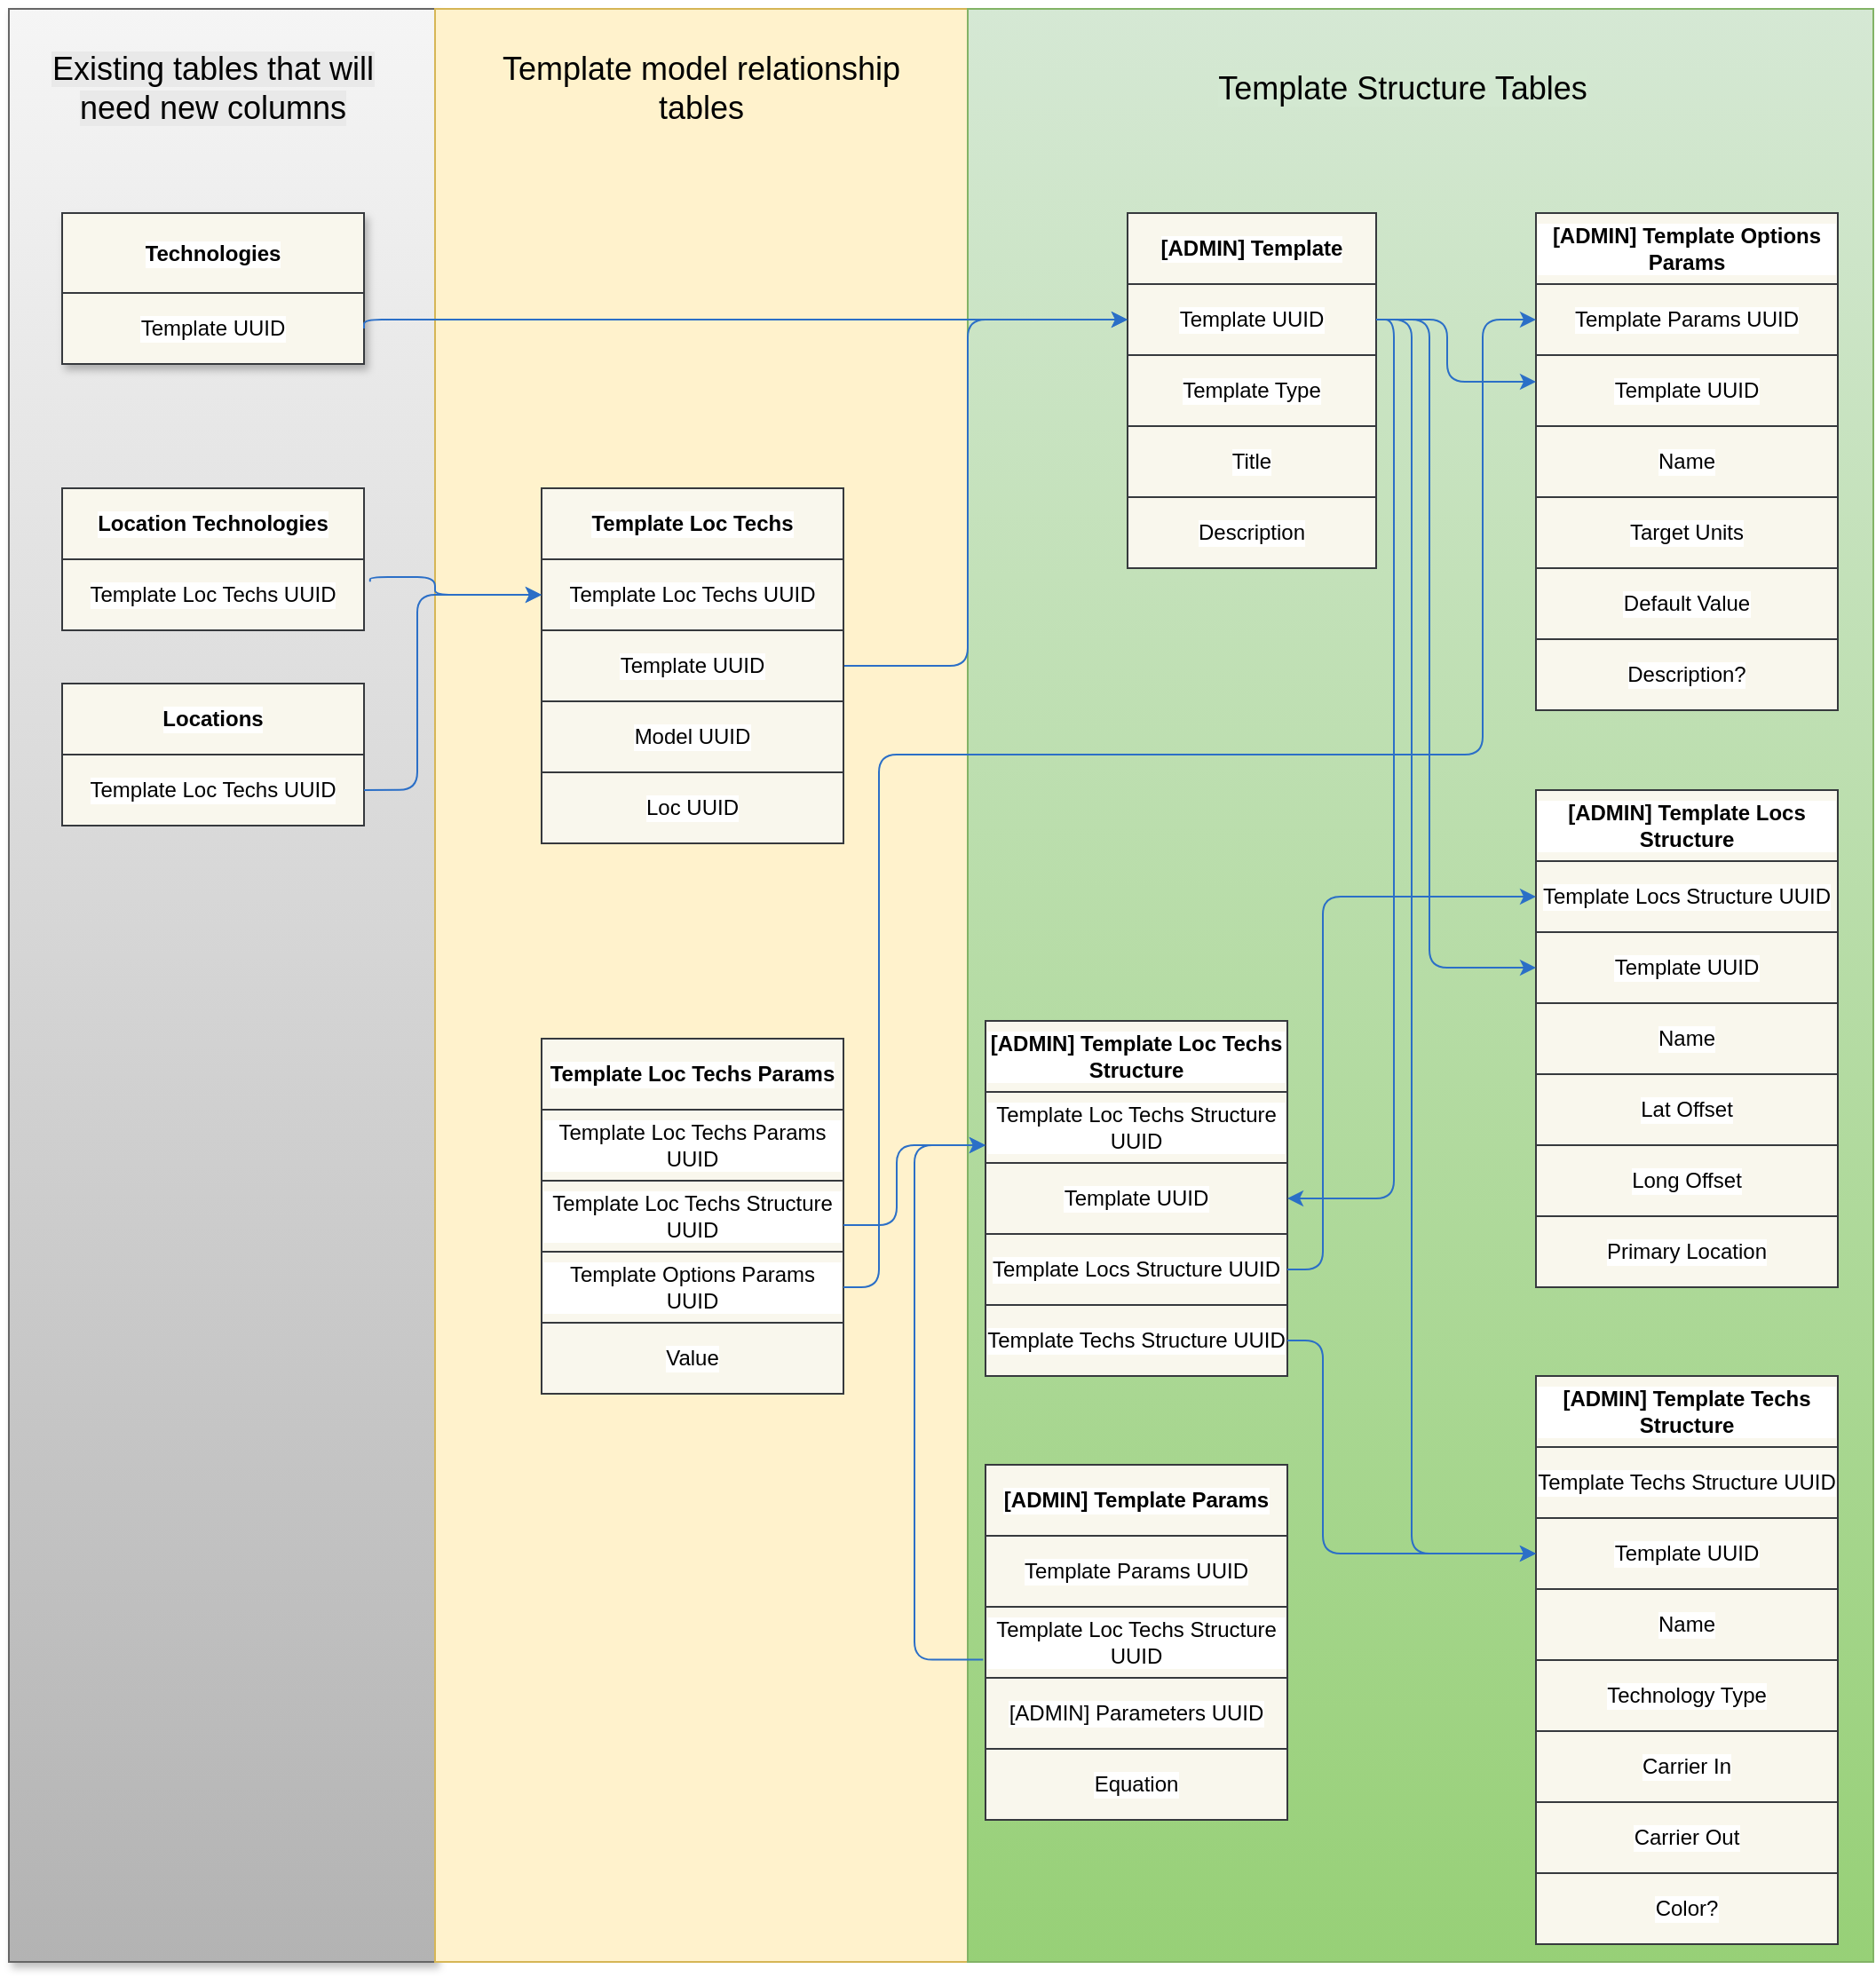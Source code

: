 <mxfile>
    <diagram id="z6YzZh-cMMeW0PnIwgjF" name="Page-1">
        <mxGraphModel dx="1999" dy="1945" grid="1" gridSize="10" guides="1" tooltips="1" connect="1" arrows="1" fold="1" page="1" pageScale="1" pageWidth="850" pageHeight="1100" math="0" shadow="0">
            <root>
                <object label="" id="0">
                    <mxCell/>
                </object>
                <mxCell id="532" value="background" style="" parent="0"/>
                <mxCell id="533" value="" style="shape=table;startSize=0;container=1;collapsible=0;childLayout=tableLayout;rounded=0;shadow=0;labelBackgroundColor=#FFFFFF;sketch=0;strokeColor=#36393d;strokeWidth=1;fontSize=12;fillColor=#f9f7ed;" vertex="1" parent="532">
                    <mxGeometry x="390" y="25" width="140" height="200" as="geometry"/>
                </mxCell>
                <mxCell id="534" value="" style="shape=tableRow;horizontal=0;startSize=0;swimlaneHead=0;swimlaneBody=0;top=0;left=0;bottom=0;right=0;collapsible=0;dropTarget=0;fillColor=none;points=[[0,0.5],[1,0.5]];portConstraint=eastwest;rounded=0;shadow=0;labelBackgroundColor=#FFFFFF;sketch=0;strokeColor=#000000;strokeWidth=1;fontSize=12;fontColor=#000000;" vertex="1" parent="533">
                    <mxGeometry width="140" height="40" as="geometry"/>
                </mxCell>
                <mxCell id="535" value="[ADMIN] Template" style="shape=partialRectangle;html=1;whiteSpace=wrap;connectable=0;overflow=hidden;fillColor=none;top=0;left=0;bottom=0;right=0;pointerEvents=1;rounded=0;shadow=0;labelBackgroundColor=#FFFFFF;sketch=0;strokeColor=#000000;strokeWidth=1;fontSize=12;fontColor=#000000;" vertex="1" parent="534">
                    <mxGeometry width="140" height="40" as="geometry">
                        <mxRectangle width="140" height="40" as="alternateBounds"/>
                    </mxGeometry>
                </mxCell>
                <mxCell id="536" value="" style="shape=tableRow;horizontal=0;startSize=0;swimlaneHead=0;swimlaneBody=0;top=0;left=0;bottom=0;right=0;collapsible=0;dropTarget=0;fillColor=none;points=[[0,0.5],[1,0.5]];portConstraint=eastwest;rounded=0;shadow=0;labelBackgroundColor=#FFFFFF;sketch=0;strokeColor=#000000;strokeWidth=1;fontSize=12;fontColor=#000000;" vertex="1" parent="533">
                    <mxGeometry y="40" width="140" height="40" as="geometry"/>
                </mxCell>
                <mxCell id="537" value="Template UUID" style="shape=partialRectangle;html=1;whiteSpace=wrap;connectable=0;overflow=hidden;fillColor=none;top=0;left=0;bottom=0;right=0;pointerEvents=1;rounded=0;shadow=0;labelBackgroundColor=#FFFFFF;sketch=0;strokeColor=#000000;strokeWidth=1;fontSize=12;fontColor=#000000;" vertex="1" parent="536">
                    <mxGeometry width="140" height="40" as="geometry">
                        <mxRectangle width="140" height="40" as="alternateBounds"/>
                    </mxGeometry>
                </mxCell>
                <mxCell id="538" value="" style="shape=tableRow;horizontal=0;startSize=0;swimlaneHead=0;swimlaneBody=0;top=0;left=0;bottom=0;right=0;collapsible=0;dropTarget=0;fillColor=none;points=[[0,0.5],[1,0.5]];portConstraint=eastwest;rounded=0;shadow=0;labelBackgroundColor=#FFFFFF;sketch=0;strokeColor=#000000;strokeWidth=1;fontSize=12;fontColor=#000000;" vertex="1" parent="533">
                    <mxGeometry y="80" width="140" height="40" as="geometry"/>
                </mxCell>
                <mxCell id="539" value="Template Type" style="shape=partialRectangle;html=1;whiteSpace=wrap;connectable=0;overflow=hidden;fillColor=none;top=0;left=0;bottom=0;right=0;pointerEvents=1;rounded=0;shadow=0;labelBackgroundColor=#FFFFFF;sketch=0;strokeColor=#000000;strokeWidth=1;fontSize=12;fontColor=#000000;" vertex="1" parent="538">
                    <mxGeometry width="140" height="40" as="geometry">
                        <mxRectangle width="140" height="40" as="alternateBounds"/>
                    </mxGeometry>
                </mxCell>
                <mxCell id="540" value="" style="shape=tableRow;horizontal=0;startSize=0;swimlaneHead=0;swimlaneBody=0;top=0;left=0;bottom=0;right=0;collapsible=0;dropTarget=0;fillColor=none;points=[[0,0.5],[1,0.5]];portConstraint=eastwest;rounded=0;shadow=0;labelBackgroundColor=#FFFFFF;sketch=0;strokeColor=#000000;strokeWidth=1;fontSize=12;fontColor=#000000;" vertex="1" parent="533">
                    <mxGeometry y="120" width="140" height="40" as="geometry"/>
                </mxCell>
                <mxCell id="541" value="Title" style="shape=partialRectangle;html=1;whiteSpace=wrap;connectable=0;overflow=hidden;fillColor=none;top=0;left=0;bottom=0;right=0;pointerEvents=1;rounded=0;shadow=0;labelBackgroundColor=#FFFFFF;sketch=0;strokeColor=#000000;strokeWidth=1;fontSize=12;fontColor=#000000;" vertex="1" parent="540">
                    <mxGeometry width="140" height="40" as="geometry">
                        <mxRectangle width="140" height="40" as="alternateBounds"/>
                    </mxGeometry>
                </mxCell>
                <mxCell id="542" value="" style="shape=tableRow;horizontal=0;startSize=0;swimlaneHead=0;swimlaneBody=0;top=0;left=0;bottom=0;right=0;collapsible=0;dropTarget=0;fillColor=none;points=[[0,0.5],[1,0.5]];portConstraint=eastwest;rounded=0;shadow=0;labelBackgroundColor=#FFFFFF;sketch=0;strokeColor=#000000;strokeWidth=1;fontSize=12;fontColor=#000000;" vertex="1" parent="533">
                    <mxGeometry y="160" width="140" height="40" as="geometry"/>
                </mxCell>
                <mxCell id="543" value="Description" style="shape=partialRectangle;html=1;whiteSpace=wrap;connectable=0;overflow=hidden;fillColor=none;top=0;left=0;bottom=0;right=0;pointerEvents=1;rounded=0;shadow=0;labelBackgroundColor=#FFFFFF;sketch=0;strokeColor=#000000;strokeWidth=1;fontSize=12;fontColor=#000000;" vertex="1" parent="542">
                    <mxGeometry width="140" height="40" as="geometry">
                        <mxRectangle width="140" height="40" as="alternateBounds"/>
                    </mxGeometry>
                </mxCell>
                <mxCell id="544" value="" style="shape=table;startSize=0;container=1;collapsible=0;childLayout=tableLayout;rounded=0;shadow=0;labelBackgroundColor=#FFFFFF;sketch=0;strokeWidth=1;fontSize=12;fillColor=#f9f7ed;strokeColor=#36393d;" vertex="1" parent="532">
                    <mxGeometry x="620" y="25" width="170" height="280" as="geometry"/>
                </mxCell>
                <mxCell id="545" value="" style="shape=tableRow;horizontal=0;startSize=0;swimlaneHead=0;swimlaneBody=0;top=0;left=0;bottom=0;right=0;collapsible=0;dropTarget=0;fillColor=none;points=[[0,0.5],[1,0.5]];portConstraint=eastwest;rounded=0;shadow=0;labelBackgroundColor=#FFFFFF;sketch=0;strokeColor=#000000;strokeWidth=1;fontSize=12;fontColor=#000000;" vertex="1" parent="544">
                    <mxGeometry width="170" height="40" as="geometry"/>
                </mxCell>
                <mxCell id="546" value="[ADMIN] Template Options Params" style="shape=partialRectangle;html=1;whiteSpace=wrap;connectable=0;overflow=hidden;fillColor=none;top=0;left=0;bottom=0;right=0;pointerEvents=1;rounded=0;shadow=0;labelBackgroundColor=#FFFFFF;sketch=0;strokeColor=#000000;strokeWidth=1;fontSize=12;fontColor=#000000;" vertex="1" parent="545">
                    <mxGeometry width="170" height="40" as="geometry">
                        <mxRectangle width="170" height="40" as="alternateBounds"/>
                    </mxGeometry>
                </mxCell>
                <mxCell id="547" value="" style="shape=tableRow;horizontal=0;startSize=0;swimlaneHead=0;swimlaneBody=0;top=0;left=0;bottom=0;right=0;collapsible=0;dropTarget=0;fillColor=none;points=[[0,0.5],[1,0.5]];portConstraint=eastwest;rounded=0;shadow=0;labelBackgroundColor=#FFFFFF;sketch=0;strokeColor=#000000;strokeWidth=1;fontSize=12;fontColor=#000000;" vertex="1" parent="544">
                    <mxGeometry y="40" width="170" height="40" as="geometry"/>
                </mxCell>
                <mxCell id="548" value="Tempalte Params UUID" style="shape=partialRectangle;html=1;whiteSpace=wrap;connectable=0;overflow=hidden;fillColor=none;top=0;left=0;bottom=0;right=0;pointerEvents=1;rounded=0;shadow=0;labelBackgroundColor=#FFFFFF;sketch=0;strokeColor=#000000;strokeWidth=1;fontSize=12;fontColor=#000000;" vertex="1" parent="547">
                    <mxGeometry width="170" height="40" as="geometry">
                        <mxRectangle width="170" height="40" as="alternateBounds"/>
                    </mxGeometry>
                </mxCell>
                <mxCell id="549" value="" style="shape=tableRow;horizontal=0;startSize=0;swimlaneHead=0;swimlaneBody=0;top=0;left=0;bottom=0;right=0;collapsible=0;dropTarget=0;fillColor=none;points=[[0,0.5],[1,0.5]];portConstraint=eastwest;rounded=0;shadow=0;labelBackgroundColor=#FFFFFF;sketch=0;strokeColor=#000000;strokeWidth=1;fontSize=12;fontColor=#000000;" vertex="1" parent="544">
                    <mxGeometry y="80" width="170" height="40" as="geometry"/>
                </mxCell>
                <mxCell id="550" value="Template UUID" style="shape=partialRectangle;html=1;whiteSpace=wrap;connectable=0;overflow=hidden;fillColor=none;top=0;left=0;bottom=0;right=0;pointerEvents=1;rounded=0;shadow=0;labelBackgroundColor=#FFFFFF;sketch=0;strokeColor=#000000;strokeWidth=1;fontSize=12;fontColor=#000000;" vertex="1" parent="549">
                    <mxGeometry width="170" height="40" as="geometry">
                        <mxRectangle width="170" height="40" as="alternateBounds"/>
                    </mxGeometry>
                </mxCell>
                <mxCell id="551" value="" style="shape=tableRow;horizontal=0;startSize=0;swimlaneHead=0;swimlaneBody=0;top=0;left=0;bottom=0;right=0;collapsible=0;dropTarget=0;fillColor=none;points=[[0,0.5],[1,0.5]];portConstraint=eastwest;rounded=0;shadow=0;labelBackgroundColor=#FFFFFF;sketch=0;strokeColor=#000000;strokeWidth=1;fontSize=12;fontColor=#000000;" vertex="1" parent="544">
                    <mxGeometry y="120" width="170" height="40" as="geometry"/>
                </mxCell>
                <mxCell id="552" value="Name" style="shape=partialRectangle;html=1;whiteSpace=wrap;connectable=0;overflow=hidden;fillColor=none;top=0;left=0;bottom=0;right=0;pointerEvents=1;rounded=0;shadow=0;labelBackgroundColor=#FFFFFF;sketch=0;strokeColor=#000000;strokeWidth=1;fontSize=12;fontColor=#000000;" vertex="1" parent="551">
                    <mxGeometry width="170" height="40" as="geometry">
                        <mxRectangle width="170" height="40" as="alternateBounds"/>
                    </mxGeometry>
                </mxCell>
                <mxCell id="553" value="" style="shape=tableRow;horizontal=0;startSize=0;swimlaneHead=0;swimlaneBody=0;top=0;left=0;bottom=0;right=0;collapsible=0;dropTarget=0;fillColor=none;points=[[0,0.5],[1,0.5]];portConstraint=eastwest;rounded=0;shadow=0;labelBackgroundColor=#FFFFFF;sketch=0;strokeColor=#000000;strokeWidth=1;fontSize=12;fontColor=#000000;" vertex="1" parent="544">
                    <mxGeometry y="160" width="170" height="40" as="geometry"/>
                </mxCell>
                <mxCell id="554" value="Target Units" style="shape=partialRectangle;html=1;whiteSpace=wrap;connectable=0;overflow=hidden;fillColor=none;top=0;left=0;bottom=0;right=0;pointerEvents=1;rounded=0;shadow=0;labelBackgroundColor=#FFFFFF;sketch=0;strokeColor=#000000;strokeWidth=1;fontSize=12;fontColor=#000000;" vertex="1" parent="553">
                    <mxGeometry width="170" height="40" as="geometry">
                        <mxRectangle width="170" height="40" as="alternateBounds"/>
                    </mxGeometry>
                </mxCell>
                <mxCell id="555" style="shape=tableRow;horizontal=0;startSize=0;swimlaneHead=0;swimlaneBody=0;top=0;left=0;bottom=0;right=0;collapsible=0;dropTarget=0;fillColor=none;points=[[0,0.5],[1,0.5]];portConstraint=eastwest;rounded=0;shadow=0;labelBackgroundColor=#FFFFFF;sketch=0;strokeColor=#000000;strokeWidth=1;fontSize=12;fontColor=#000000;" vertex="1" parent="544">
                    <mxGeometry y="200" width="170" height="40" as="geometry"/>
                </mxCell>
                <mxCell id="556" value="Default Value" style="shape=partialRectangle;html=1;whiteSpace=wrap;connectable=0;overflow=hidden;fillColor=none;top=0;left=0;bottom=0;right=0;pointerEvents=1;rounded=0;shadow=0;labelBackgroundColor=#FFFFFF;sketch=0;strokeColor=#000000;strokeWidth=1;fontSize=12;fontColor=#000000;" vertex="1" parent="555">
                    <mxGeometry width="170" height="40" as="geometry">
                        <mxRectangle width="170" height="40" as="alternateBounds"/>
                    </mxGeometry>
                </mxCell>
                <mxCell id="557" style="shape=tableRow;horizontal=0;startSize=0;swimlaneHead=0;swimlaneBody=0;top=0;left=0;bottom=0;right=0;collapsible=0;dropTarget=0;fillColor=none;points=[[0,0.5],[1,0.5]];portConstraint=eastwest;rounded=0;shadow=0;labelBackgroundColor=#FFFFFF;sketch=0;strokeColor=#000000;strokeWidth=1;fontSize=12;fontColor=#000000;" vertex="1" parent="544">
                    <mxGeometry y="240" width="170" height="40" as="geometry"/>
                </mxCell>
                <mxCell id="558" value="Description?" style="shape=partialRectangle;html=1;whiteSpace=wrap;connectable=0;overflow=hidden;fillColor=none;top=0;left=0;bottom=0;right=0;pointerEvents=1;rounded=0;shadow=0;labelBackgroundColor=#FFFFFF;sketch=0;strokeColor=#000000;strokeWidth=1;fontSize=12;fontColor=#000000;" vertex="1" parent="557">
                    <mxGeometry width="170" height="40" as="geometry">
                        <mxRectangle width="170" height="40" as="alternateBounds"/>
                    </mxGeometry>
                </mxCell>
                <mxCell id="559" value="" style="edgeStyle=orthogonalEdgeStyle;html=1;strokeColor=#2b6fc7;fontSize=12;fontColor=#000000;exitX=1;exitY=0.5;exitDx=0;exitDy=0;" edge="1" parent="532" source="536" target="549">
                    <mxGeometry relative="1" as="geometry">
                        <mxPoint x="220" y="110" as="sourcePoint"/>
                        <mxPoint x="280" y="110" as="targetPoint"/>
                        <Array as="points">
                            <mxPoint x="570" y="85"/>
                            <mxPoint x="570" y="120"/>
                        </Array>
                    </mxGeometry>
                </mxCell>
                <mxCell id="560" value="" style="shape=table;startSize=0;container=1;collapsible=0;childLayout=tableLayout;rounded=0;shadow=0;labelBackgroundColor=#FFFFFF;sketch=0;strokeWidth=1;fontSize=12;fillColor=#f9f7ed;strokeColor=#36393d;" vertex="1" parent="532">
                    <mxGeometry x="620" y="350" width="170" height="280" as="geometry"/>
                </mxCell>
                <mxCell id="561" value="" style="shape=tableRow;horizontal=0;startSize=0;swimlaneHead=0;swimlaneBody=0;top=0;left=0;bottom=0;right=0;collapsible=0;dropTarget=0;fillColor=none;points=[[0,0.5],[1,0.5]];portConstraint=eastwest;rounded=0;shadow=0;labelBackgroundColor=#FFFFFF;sketch=0;strokeColor=#000000;strokeWidth=1;fontSize=12;fontColor=#000000;" vertex="1" parent="560">
                    <mxGeometry width="170" height="40" as="geometry"/>
                </mxCell>
                <mxCell id="562" value="[ADMIN] Template Locs Structure" style="shape=partialRectangle;html=1;whiteSpace=wrap;connectable=0;overflow=hidden;fillColor=none;top=0;left=0;bottom=0;right=0;pointerEvents=1;rounded=0;shadow=0;labelBackgroundColor=#FFFFFF;sketch=0;strokeColor=#000000;strokeWidth=1;fontSize=12;fontColor=#000000;" vertex="1" parent="561">
                    <mxGeometry width="170" height="40" as="geometry">
                        <mxRectangle width="170" height="40" as="alternateBounds"/>
                    </mxGeometry>
                </mxCell>
                <mxCell id="563" value="" style="shape=tableRow;horizontal=0;startSize=0;swimlaneHead=0;swimlaneBody=0;top=0;left=0;bottom=0;right=0;collapsible=0;dropTarget=0;fillColor=none;points=[[0,0.5],[1,0.5]];portConstraint=eastwest;rounded=0;shadow=0;labelBackgroundColor=#FFFFFF;sketch=0;strokeColor=#000000;strokeWidth=1;fontSize=12;fontColor=#000000;" vertex="1" parent="560">
                    <mxGeometry y="40" width="170" height="40" as="geometry"/>
                </mxCell>
                <mxCell id="564" value="Template Locs Structure UUID" style="shape=partialRectangle;html=1;whiteSpace=wrap;connectable=0;overflow=hidden;fillColor=none;top=0;left=0;bottom=0;right=0;pointerEvents=1;rounded=0;shadow=0;labelBackgroundColor=#FFFFFF;sketch=0;strokeColor=#000000;strokeWidth=1;fontSize=12;fontColor=#000000;" vertex="1" parent="563">
                    <mxGeometry width="170" height="40" as="geometry">
                        <mxRectangle width="170" height="40" as="alternateBounds"/>
                    </mxGeometry>
                </mxCell>
                <mxCell id="565" value="" style="shape=tableRow;horizontal=0;startSize=0;swimlaneHead=0;swimlaneBody=0;top=0;left=0;bottom=0;right=0;collapsible=0;dropTarget=0;fillColor=none;points=[[0,0.5],[1,0.5]];portConstraint=eastwest;rounded=0;shadow=0;labelBackgroundColor=#FFFFFF;sketch=0;strokeColor=#000000;strokeWidth=1;fontSize=12;fontColor=#000000;" vertex="1" parent="560">
                    <mxGeometry y="80" width="170" height="40" as="geometry"/>
                </mxCell>
                <mxCell id="566" value="Template UUID" style="shape=partialRectangle;html=1;whiteSpace=wrap;connectable=0;overflow=hidden;fillColor=none;top=0;left=0;bottom=0;right=0;pointerEvents=1;rounded=0;shadow=0;labelBackgroundColor=#FFFFFF;sketch=0;strokeColor=#000000;strokeWidth=1;fontSize=12;fontColor=#000000;" vertex="1" parent="565">
                    <mxGeometry width="170" height="40" as="geometry">
                        <mxRectangle width="170" height="40" as="alternateBounds"/>
                    </mxGeometry>
                </mxCell>
                <mxCell id="567" value="" style="shape=tableRow;horizontal=0;startSize=0;swimlaneHead=0;swimlaneBody=0;top=0;left=0;bottom=0;right=0;collapsible=0;dropTarget=0;fillColor=none;points=[[0,0.5],[1,0.5]];portConstraint=eastwest;rounded=0;shadow=0;labelBackgroundColor=#FFFFFF;sketch=0;strokeColor=#000000;strokeWidth=1;fontSize=12;fontColor=#000000;" vertex="1" parent="560">
                    <mxGeometry y="120" width="170" height="40" as="geometry"/>
                </mxCell>
                <mxCell id="568" value="Name" style="shape=partialRectangle;html=1;whiteSpace=wrap;connectable=0;overflow=hidden;fillColor=none;top=0;left=0;bottom=0;right=0;pointerEvents=1;rounded=0;shadow=0;labelBackgroundColor=#FFFFFF;sketch=0;strokeColor=#000000;strokeWidth=1;fontSize=12;fontColor=#000000;" vertex="1" parent="567">
                    <mxGeometry width="170" height="40" as="geometry">
                        <mxRectangle width="170" height="40" as="alternateBounds"/>
                    </mxGeometry>
                </mxCell>
                <mxCell id="569" value="" style="shape=tableRow;horizontal=0;startSize=0;swimlaneHead=0;swimlaneBody=0;top=0;left=0;bottom=0;right=0;collapsible=0;dropTarget=0;fillColor=none;points=[[0,0.5],[1,0.5]];portConstraint=eastwest;rounded=0;shadow=0;labelBackgroundColor=#FFFFFF;sketch=0;strokeColor=#000000;strokeWidth=1;fontSize=12;fontColor=#000000;" vertex="1" parent="560">
                    <mxGeometry y="160" width="170" height="40" as="geometry"/>
                </mxCell>
                <mxCell id="570" value="Lat Offset" style="shape=partialRectangle;html=1;whiteSpace=wrap;connectable=0;overflow=hidden;fillColor=none;top=0;left=0;bottom=0;right=0;pointerEvents=1;rounded=0;shadow=0;labelBackgroundColor=#FFFFFF;sketch=0;strokeColor=#000000;strokeWidth=1;fontSize=12;fontColor=#000000;" vertex="1" parent="569">
                    <mxGeometry width="170" height="40" as="geometry">
                        <mxRectangle width="170" height="40" as="alternateBounds"/>
                    </mxGeometry>
                </mxCell>
                <mxCell id="571" style="shape=tableRow;horizontal=0;startSize=0;swimlaneHead=0;swimlaneBody=0;top=0;left=0;bottom=0;right=0;collapsible=0;dropTarget=0;fillColor=none;points=[[0,0.5],[1,0.5]];portConstraint=eastwest;rounded=0;shadow=0;labelBackgroundColor=#FFFFFF;sketch=0;strokeColor=#000000;strokeWidth=1;fontSize=12;fontColor=#000000;" vertex="1" parent="560">
                    <mxGeometry y="200" width="170" height="40" as="geometry"/>
                </mxCell>
                <mxCell id="572" value="Long Offset" style="shape=partialRectangle;html=1;whiteSpace=wrap;connectable=0;overflow=hidden;fillColor=none;top=0;left=0;bottom=0;right=0;pointerEvents=1;rounded=0;shadow=0;labelBackgroundColor=#FFFFFF;sketch=0;strokeColor=#000000;strokeWidth=1;fontSize=12;fontColor=#000000;" vertex="1" parent="571">
                    <mxGeometry width="170" height="40" as="geometry">
                        <mxRectangle width="170" height="40" as="alternateBounds"/>
                    </mxGeometry>
                </mxCell>
                <mxCell id="573" style="shape=tableRow;horizontal=0;startSize=0;swimlaneHead=0;swimlaneBody=0;top=0;left=0;bottom=0;right=0;collapsible=0;dropTarget=0;fillColor=none;points=[[0,0.5],[1,0.5]];portConstraint=eastwest;rounded=0;shadow=0;labelBackgroundColor=#FFFFFF;sketch=0;strokeColor=#000000;strokeWidth=1;fontSize=12;fontColor=#000000;" vertex="1" parent="560">
                    <mxGeometry y="240" width="170" height="40" as="geometry"/>
                </mxCell>
                <mxCell id="574" value="Primary Location" style="shape=partialRectangle;html=1;whiteSpace=wrap;connectable=0;overflow=hidden;fillColor=none;top=0;left=0;bottom=0;right=0;pointerEvents=1;rounded=0;shadow=0;labelBackgroundColor=#FFFFFF;sketch=0;strokeColor=#000000;strokeWidth=1;fontSize=12;fontColor=#000000;" vertex="1" parent="573">
                    <mxGeometry width="170" height="40" as="geometry">
                        <mxRectangle width="170" height="40" as="alternateBounds"/>
                    </mxGeometry>
                </mxCell>
                <mxCell id="575" value="" style="edgeStyle=orthogonalEdgeStyle;html=1;strokeColor=#2b6fc7;fontSize=12;fontColor=#000000;entryX=0;entryY=0.5;entryDx=0;entryDy=0;" edge="1" parent="532" source="536" target="565">
                    <mxGeometry relative="1" as="geometry">
                        <mxPoint x="540" y="95" as="sourcePoint"/>
                        <mxPoint x="630" y="130" as="targetPoint"/>
                        <Array as="points">
                            <mxPoint x="560" y="85"/>
                            <mxPoint x="560" y="450"/>
                        </Array>
                    </mxGeometry>
                </mxCell>
                <mxCell id="576" value="" style="shape=table;startSize=0;container=1;collapsible=0;childLayout=tableLayout;rounded=0;shadow=0;labelBackgroundColor=#FFFFFF;sketch=0;strokeWidth=1;fontSize=12;fillColor=#f9f7ed;strokeColor=#36393d;" vertex="1" parent="532">
                    <mxGeometry x="620" y="680" width="170" height="320" as="geometry"/>
                </mxCell>
                <mxCell id="577" value="" style="shape=tableRow;horizontal=0;startSize=0;swimlaneHead=0;swimlaneBody=0;top=0;left=0;bottom=0;right=0;collapsible=0;dropTarget=0;fillColor=none;points=[[0,0.5],[1,0.5]];portConstraint=eastwest;rounded=0;shadow=0;labelBackgroundColor=#FFFFFF;sketch=0;strokeColor=#000000;strokeWidth=1;fontSize=12;fontColor=#000000;" vertex="1" parent="576">
                    <mxGeometry width="170" height="40" as="geometry"/>
                </mxCell>
                <mxCell id="578" value="[ADMIN] Template Techs Structure" style="shape=partialRectangle;html=1;whiteSpace=wrap;connectable=0;overflow=hidden;fillColor=none;top=0;left=0;bottom=0;right=0;pointerEvents=1;rounded=0;shadow=0;labelBackgroundColor=#FFFFFF;sketch=0;strokeColor=#000000;strokeWidth=1;fontSize=12;fontColor=#000000;" vertex="1" parent="577">
                    <mxGeometry width="170" height="40" as="geometry">
                        <mxRectangle width="170" height="40" as="alternateBounds"/>
                    </mxGeometry>
                </mxCell>
                <mxCell id="579" value="" style="shape=tableRow;horizontal=0;startSize=0;swimlaneHead=0;swimlaneBody=0;top=0;left=0;bottom=0;right=0;collapsible=0;dropTarget=0;fillColor=none;points=[[0,0.5],[1,0.5]];portConstraint=eastwest;rounded=0;shadow=0;labelBackgroundColor=#FFFFFF;sketch=0;strokeColor=#000000;strokeWidth=1;fontSize=12;fontColor=#000000;" vertex="1" parent="576">
                    <mxGeometry y="40" width="170" height="40" as="geometry"/>
                </mxCell>
                <mxCell id="580" value="Template Techs Structure UUID" style="shape=partialRectangle;html=1;whiteSpace=wrap;connectable=0;overflow=hidden;fillColor=none;top=0;left=0;bottom=0;right=0;pointerEvents=1;rounded=0;shadow=0;labelBackgroundColor=#FFFFFF;sketch=0;strokeColor=#000000;strokeWidth=1;fontSize=12;fontColor=#000000;" vertex="1" parent="579">
                    <mxGeometry width="170" height="40" as="geometry">
                        <mxRectangle width="170" height="40" as="alternateBounds"/>
                    </mxGeometry>
                </mxCell>
                <mxCell id="581" value="" style="shape=tableRow;horizontal=0;startSize=0;swimlaneHead=0;swimlaneBody=0;top=0;left=0;bottom=0;right=0;collapsible=0;dropTarget=0;fillColor=none;points=[[0,0.5],[1,0.5]];portConstraint=eastwest;rounded=0;shadow=0;labelBackgroundColor=#FFFFFF;sketch=0;strokeColor=#000000;strokeWidth=1;fontSize=12;fontColor=#000000;" vertex="1" parent="576">
                    <mxGeometry y="80" width="170" height="40" as="geometry"/>
                </mxCell>
                <mxCell id="582" value="Template UUID" style="shape=partialRectangle;html=1;whiteSpace=wrap;connectable=0;overflow=hidden;fillColor=none;top=0;left=0;bottom=0;right=0;pointerEvents=1;rounded=0;shadow=0;labelBackgroundColor=#FFFFFF;sketch=0;strokeColor=#000000;strokeWidth=1;fontSize=12;fontColor=#000000;" vertex="1" parent="581">
                    <mxGeometry width="170" height="40" as="geometry">
                        <mxRectangle width="170" height="40" as="alternateBounds"/>
                    </mxGeometry>
                </mxCell>
                <mxCell id="583" value="" style="shape=tableRow;horizontal=0;startSize=0;swimlaneHead=0;swimlaneBody=0;top=0;left=0;bottom=0;right=0;collapsible=0;dropTarget=0;fillColor=none;points=[[0,0.5],[1,0.5]];portConstraint=eastwest;rounded=0;shadow=0;labelBackgroundColor=#FFFFFF;sketch=0;strokeColor=#000000;strokeWidth=1;fontSize=12;fontColor=#000000;" vertex="1" parent="576">
                    <mxGeometry y="120" width="170" height="40" as="geometry"/>
                </mxCell>
                <mxCell id="584" value="Name" style="shape=partialRectangle;html=1;whiteSpace=wrap;connectable=0;overflow=hidden;fillColor=none;top=0;left=0;bottom=0;right=0;pointerEvents=1;rounded=0;shadow=0;labelBackgroundColor=#FFFFFF;sketch=0;strokeColor=#000000;strokeWidth=1;fontSize=12;fontColor=#000000;" vertex="1" parent="583">
                    <mxGeometry width="170" height="40" as="geometry">
                        <mxRectangle width="170" height="40" as="alternateBounds"/>
                    </mxGeometry>
                </mxCell>
                <mxCell id="585" value="" style="shape=tableRow;horizontal=0;startSize=0;swimlaneHead=0;swimlaneBody=0;top=0;left=0;bottom=0;right=0;collapsible=0;dropTarget=0;fillColor=none;points=[[0,0.5],[1,0.5]];portConstraint=eastwest;rounded=0;shadow=0;labelBackgroundColor=#FFFFFF;sketch=0;strokeColor=#000000;strokeWidth=1;fontSize=12;fontColor=#000000;" vertex="1" parent="576">
                    <mxGeometry y="160" width="170" height="40" as="geometry"/>
                </mxCell>
                <mxCell id="586" value="Technology Type" style="shape=partialRectangle;html=1;whiteSpace=wrap;connectable=0;overflow=hidden;fillColor=none;top=0;left=0;bottom=0;right=0;pointerEvents=1;rounded=0;shadow=0;labelBackgroundColor=#FFFFFF;sketch=0;strokeColor=#000000;strokeWidth=1;fontSize=12;fontColor=#000000;" vertex="1" parent="585">
                    <mxGeometry width="170" height="40" as="geometry">
                        <mxRectangle width="170" height="40" as="alternateBounds"/>
                    </mxGeometry>
                </mxCell>
                <mxCell id="587" style="shape=tableRow;horizontal=0;startSize=0;swimlaneHead=0;swimlaneBody=0;top=0;left=0;bottom=0;right=0;collapsible=0;dropTarget=0;fillColor=none;points=[[0,0.5],[1,0.5]];portConstraint=eastwest;rounded=0;shadow=0;labelBackgroundColor=#FFFFFF;sketch=0;strokeColor=#000000;strokeWidth=1;fontSize=12;fontColor=#000000;" vertex="1" parent="576">
                    <mxGeometry y="200" width="170" height="40" as="geometry"/>
                </mxCell>
                <mxCell id="588" value="Carrier In" style="shape=partialRectangle;html=1;whiteSpace=wrap;connectable=0;overflow=hidden;fillColor=none;top=0;left=0;bottom=0;right=0;pointerEvents=1;rounded=0;shadow=0;labelBackgroundColor=#FFFFFF;sketch=0;strokeColor=#000000;strokeWidth=1;fontSize=12;fontColor=#000000;" vertex="1" parent="587">
                    <mxGeometry width="170" height="40" as="geometry">
                        <mxRectangle width="170" height="40" as="alternateBounds"/>
                    </mxGeometry>
                </mxCell>
                <mxCell id="589" style="shape=tableRow;horizontal=0;startSize=0;swimlaneHead=0;swimlaneBody=0;top=0;left=0;bottom=0;right=0;collapsible=0;dropTarget=0;fillColor=none;points=[[0,0.5],[1,0.5]];portConstraint=eastwest;rounded=0;shadow=0;labelBackgroundColor=#FFFFFF;sketch=0;strokeColor=#000000;strokeWidth=1;fontSize=12;fontColor=#000000;" vertex="1" parent="576">
                    <mxGeometry y="240" width="170" height="40" as="geometry"/>
                </mxCell>
                <mxCell id="590" value="Carrier Out" style="shape=partialRectangle;html=1;whiteSpace=wrap;connectable=0;overflow=hidden;fillColor=none;top=0;left=0;bottom=0;right=0;pointerEvents=1;rounded=0;shadow=0;labelBackgroundColor=#FFFFFF;sketch=0;strokeColor=#000000;strokeWidth=1;fontSize=12;fontColor=#000000;" vertex="1" parent="589">
                    <mxGeometry width="170" height="40" as="geometry">
                        <mxRectangle width="170" height="40" as="alternateBounds"/>
                    </mxGeometry>
                </mxCell>
                <mxCell id="591" style="shape=tableRow;horizontal=0;startSize=0;swimlaneHead=0;swimlaneBody=0;top=0;left=0;bottom=0;right=0;collapsible=0;dropTarget=0;fillColor=none;points=[[0,0.5],[1,0.5]];portConstraint=eastwest;rounded=0;shadow=0;labelBackgroundColor=#FFFFFF;sketch=0;strokeColor=#000000;strokeWidth=1;fontSize=12;fontColor=#000000;" vertex="1" parent="576">
                    <mxGeometry y="280" width="170" height="40" as="geometry"/>
                </mxCell>
                <mxCell id="592" value="Color?" style="shape=partialRectangle;html=1;whiteSpace=wrap;connectable=0;overflow=hidden;fillColor=none;top=0;left=0;bottom=0;right=0;pointerEvents=1;rounded=0;shadow=0;labelBackgroundColor=#FFFFFF;sketch=0;strokeColor=#000000;strokeWidth=1;fontSize=12;fontColor=#000000;" vertex="1" parent="591">
                    <mxGeometry width="170" height="40" as="geometry">
                        <mxRectangle width="170" height="40" as="alternateBounds"/>
                    </mxGeometry>
                </mxCell>
                <mxCell id="593" value="" style="edgeStyle=orthogonalEdgeStyle;html=1;strokeColor=#2b6fc7;fontSize=12;fontColor=#000000;entryX=0;entryY=0.5;entryDx=0;entryDy=0;exitX=1;exitY=0.5;exitDx=0;exitDy=0;" edge="1" parent="532" source="536" target="581">
                    <mxGeometry relative="1" as="geometry">
                        <mxPoint x="530" y="90" as="sourcePoint"/>
                        <mxPoint x="630.0" y="460" as="targetPoint"/>
                        <Array as="points">
                            <mxPoint x="550" y="85"/>
                            <mxPoint x="550" y="780"/>
                        </Array>
                    </mxGeometry>
                </mxCell>
                <mxCell id="594" value="" style="shape=table;startSize=0;container=1;collapsible=0;childLayout=tableLayout;rounded=0;shadow=0;labelBackgroundColor=#FFFFFF;sketch=0;strokeWidth=1;fontSize=12;fillColor=#f9f7ed;strokeColor=#36393d;" vertex="1" parent="532">
                    <mxGeometry x="310" y="480" width="170" height="200" as="geometry"/>
                </mxCell>
                <mxCell id="595" value="" style="shape=tableRow;horizontal=0;startSize=0;swimlaneHead=0;swimlaneBody=0;top=0;left=0;bottom=0;right=0;collapsible=0;dropTarget=0;fillColor=none;points=[[0,0.5],[1,0.5]];portConstraint=eastwest;rounded=0;shadow=0;labelBackgroundColor=#FFFFFF;sketch=0;strokeColor=#000000;strokeWidth=1;fontSize=12;fontColor=#000000;" vertex="1" parent="594">
                    <mxGeometry width="170" height="40" as="geometry"/>
                </mxCell>
                <mxCell id="596" value="[ADMIN] Template Loc Techs Structure" style="shape=partialRectangle;html=1;whiteSpace=wrap;connectable=0;overflow=hidden;fillColor=none;top=0;left=0;bottom=0;right=0;pointerEvents=1;rounded=0;shadow=0;labelBackgroundColor=#FFFFFF;sketch=0;strokeColor=#000000;strokeWidth=1;fontSize=12;fontColor=#000000;" vertex="1" parent="595">
                    <mxGeometry width="170" height="40" as="geometry">
                        <mxRectangle width="170" height="40" as="alternateBounds"/>
                    </mxGeometry>
                </mxCell>
                <mxCell id="597" value="" style="shape=tableRow;horizontal=0;startSize=0;swimlaneHead=0;swimlaneBody=0;top=0;left=0;bottom=0;right=0;collapsible=0;dropTarget=0;fillColor=none;points=[[0,0.5],[1,0.5]];portConstraint=eastwest;rounded=0;shadow=0;labelBackgroundColor=#FFFFFF;sketch=0;strokeColor=#000000;strokeWidth=1;fontSize=12;fontColor=#000000;" vertex="1" parent="594">
                    <mxGeometry y="40" width="170" height="40" as="geometry"/>
                </mxCell>
                <mxCell id="598" value="Template Loc Techs Structure UUID" style="shape=partialRectangle;html=1;whiteSpace=wrap;connectable=0;overflow=hidden;fillColor=none;top=0;left=0;bottom=0;right=0;pointerEvents=1;rounded=0;shadow=0;labelBackgroundColor=#FFFFFF;sketch=0;strokeColor=#000000;strokeWidth=1;fontSize=12;fontColor=#000000;" vertex="1" parent="597">
                    <mxGeometry width="170" height="40" as="geometry">
                        <mxRectangle width="170" height="40" as="alternateBounds"/>
                    </mxGeometry>
                </mxCell>
                <mxCell id="599" value="" style="shape=tableRow;horizontal=0;startSize=0;swimlaneHead=0;swimlaneBody=0;top=0;left=0;bottom=0;right=0;collapsible=0;dropTarget=0;fillColor=none;points=[[0,0.5],[1,0.5]];portConstraint=eastwest;rounded=0;shadow=0;labelBackgroundColor=#FFFFFF;sketch=0;strokeColor=#000000;strokeWidth=1;fontSize=12;fontColor=#000000;" vertex="1" parent="594">
                    <mxGeometry y="80" width="170" height="40" as="geometry"/>
                </mxCell>
                <mxCell id="600" value="Template UUID" style="shape=partialRectangle;html=1;whiteSpace=wrap;connectable=0;overflow=hidden;fillColor=none;top=0;left=0;bottom=0;right=0;pointerEvents=1;rounded=0;shadow=0;labelBackgroundColor=#FFFFFF;sketch=0;strokeColor=#000000;strokeWidth=1;fontSize=12;fontColor=#000000;" vertex="1" parent="599">
                    <mxGeometry width="170" height="40" as="geometry">
                        <mxRectangle width="170" height="40" as="alternateBounds"/>
                    </mxGeometry>
                </mxCell>
                <mxCell id="601" value="" style="shape=tableRow;horizontal=0;startSize=0;swimlaneHead=0;swimlaneBody=0;top=0;left=0;bottom=0;right=0;collapsible=0;dropTarget=0;fillColor=none;points=[[0,0.5],[1,0.5]];portConstraint=eastwest;rounded=0;shadow=0;labelBackgroundColor=#FFFFFF;sketch=0;strokeColor=#000000;strokeWidth=1;fontSize=12;fontColor=#000000;" vertex="1" parent="594">
                    <mxGeometry y="120" width="170" height="40" as="geometry"/>
                </mxCell>
                <mxCell id="602" value="Template Locs Structure UUID" style="shape=partialRectangle;html=1;whiteSpace=wrap;connectable=0;overflow=hidden;fillColor=none;top=0;left=0;bottom=0;right=0;pointerEvents=1;rounded=0;shadow=0;labelBackgroundColor=#FFFFFF;sketch=0;strokeColor=#000000;strokeWidth=1;fontSize=12;fontColor=#000000;" vertex="1" parent="601">
                    <mxGeometry width="170" height="40" as="geometry">
                        <mxRectangle width="170" height="40" as="alternateBounds"/>
                    </mxGeometry>
                </mxCell>
                <mxCell id="603" value="" style="shape=tableRow;horizontal=0;startSize=0;swimlaneHead=0;swimlaneBody=0;top=0;left=0;bottom=0;right=0;collapsible=0;dropTarget=0;fillColor=none;points=[[0,0.5],[1,0.5]];portConstraint=eastwest;rounded=0;shadow=0;labelBackgroundColor=#FFFFFF;sketch=0;strokeColor=#000000;strokeWidth=1;fontSize=12;fontColor=#000000;" vertex="1" parent="594">
                    <mxGeometry y="160" width="170" height="40" as="geometry"/>
                </mxCell>
                <mxCell id="604" value="Template Techs Structure UUID" style="shape=partialRectangle;html=1;whiteSpace=wrap;connectable=0;overflow=hidden;fillColor=none;top=0;left=0;bottom=0;right=0;pointerEvents=1;rounded=0;shadow=0;labelBackgroundColor=#FFFFFF;sketch=0;strokeColor=#000000;strokeWidth=1;fontSize=12;fontColor=#000000;" vertex="1" parent="603">
                    <mxGeometry width="170" height="40" as="geometry">
                        <mxRectangle width="170" height="40" as="alternateBounds"/>
                    </mxGeometry>
                </mxCell>
                <mxCell id="605" value="" style="edgeStyle=orthogonalEdgeStyle;html=1;strokeColor=#2b6fc7;fontSize=12;fontColor=#000000;entryX=1;entryY=0.5;entryDx=0;entryDy=0;exitX=1;exitY=0.5;exitDx=0;exitDy=0;" edge="1" parent="532" source="536" target="599">
                    <mxGeometry relative="1" as="geometry">
                        <mxPoint x="530" y="90" as="sourcePoint"/>
                        <mxPoint x="630.0" y="790.0" as="targetPoint"/>
                        <Array as="points">
                            <mxPoint x="540" y="85"/>
                            <mxPoint x="540" y="580"/>
                        </Array>
                    </mxGeometry>
                </mxCell>
                <mxCell id="606" value="" style="edgeStyle=orthogonalEdgeStyle;html=1;strokeColor=#2b6fc7;fontSize=12;fontColor=#000000;" edge="1" parent="532" source="603">
                    <mxGeometry relative="1" as="geometry">
                        <mxPoint x="540.0" y="100.0" as="sourcePoint"/>
                        <mxPoint x="620" y="780" as="targetPoint"/>
                        <Array as="points">
                            <mxPoint x="500" y="660"/>
                            <mxPoint x="500" y="780"/>
                            <mxPoint x="620" y="780"/>
                        </Array>
                    </mxGeometry>
                </mxCell>
                <mxCell id="607" value="" style="edgeStyle=orthogonalEdgeStyle;html=1;strokeColor=#2b6fc7;fontSize=12;fontColor=#000000;entryX=0;entryY=0.5;entryDx=0;entryDy=0;" edge="1" parent="532" target="563">
                    <mxGeometry relative="1" as="geometry">
                        <mxPoint x="480" y="620" as="sourcePoint"/>
                        <mxPoint x="620" y="740" as="targetPoint"/>
                        <Array as="points">
                            <mxPoint x="500" y="620"/>
                            <mxPoint x="500" y="410"/>
                        </Array>
                    </mxGeometry>
                </mxCell>
                <mxCell id="608" value="" style="shape=table;startSize=0;container=1;collapsible=0;childLayout=tableLayout;rounded=0;shadow=0;labelBackgroundColor=#FFFFFF;sketch=0;strokeWidth=1;fontSize=12;fillColor=#f9f7ed;strokeColor=#36393d;" vertex="1" parent="532">
                    <mxGeometry x="310" y="730" width="170" height="200" as="geometry"/>
                </mxCell>
                <mxCell id="609" value="" style="shape=tableRow;horizontal=0;startSize=0;swimlaneHead=0;swimlaneBody=0;top=0;left=0;bottom=0;right=0;collapsible=0;dropTarget=0;fillColor=none;points=[[0,0.5],[1,0.5]];portConstraint=eastwest;rounded=0;shadow=0;labelBackgroundColor=#FFFFFF;sketch=0;strokeColor=#000000;strokeWidth=1;fontSize=12;fontColor=#000000;" vertex="1" parent="608">
                    <mxGeometry width="170" height="40" as="geometry"/>
                </mxCell>
                <mxCell id="610" value="[ADMIN] Template Params" style="shape=partialRectangle;html=1;whiteSpace=wrap;connectable=0;overflow=hidden;fillColor=none;top=0;left=0;bottom=0;right=0;pointerEvents=1;rounded=0;shadow=0;labelBackgroundColor=#FFFFFF;sketch=0;strokeColor=#000000;strokeWidth=1;fontSize=12;fontColor=#000000;" vertex="1" parent="609">
                    <mxGeometry width="170" height="40" as="geometry">
                        <mxRectangle width="170" height="40" as="alternateBounds"/>
                    </mxGeometry>
                </mxCell>
                <mxCell id="611" value="" style="shape=tableRow;horizontal=0;startSize=0;swimlaneHead=0;swimlaneBody=0;top=0;left=0;bottom=0;right=0;collapsible=0;dropTarget=0;fillColor=none;points=[[0,0.5],[1,0.5]];portConstraint=eastwest;rounded=0;shadow=0;labelBackgroundColor=#FFFFFF;sketch=0;strokeColor=#000000;strokeWidth=1;fontSize=12;fontColor=#000000;" vertex="1" parent="608">
                    <mxGeometry y="40" width="170" height="40" as="geometry"/>
                </mxCell>
                <mxCell id="612" value="Template Params UUID" style="shape=partialRectangle;html=1;whiteSpace=wrap;connectable=0;overflow=hidden;fillColor=none;top=0;left=0;bottom=0;right=0;pointerEvents=1;rounded=0;shadow=0;labelBackgroundColor=#FFFFFF;sketch=0;strokeColor=#000000;strokeWidth=1;fontSize=12;fontColor=#000000;" vertex="1" parent="611">
                    <mxGeometry width="170" height="40" as="geometry">
                        <mxRectangle width="170" height="40" as="alternateBounds"/>
                    </mxGeometry>
                </mxCell>
                <mxCell id="613" value="" style="shape=tableRow;horizontal=0;startSize=0;swimlaneHead=0;swimlaneBody=0;top=0;left=0;bottom=0;right=0;collapsible=0;dropTarget=0;fillColor=none;points=[[0,0.5],[1,0.5]];portConstraint=eastwest;rounded=0;shadow=0;labelBackgroundColor=#FFFFFF;sketch=0;strokeColor=#000000;strokeWidth=1;fontSize=12;fontColor=#000000;" vertex="1" parent="608">
                    <mxGeometry y="80" width="170" height="40" as="geometry"/>
                </mxCell>
                <mxCell id="614" value="Template Loc Techs Structure UUID" style="shape=partialRectangle;html=1;whiteSpace=wrap;connectable=0;overflow=hidden;fillColor=none;top=0;left=0;bottom=0;right=0;pointerEvents=1;rounded=0;shadow=0;labelBackgroundColor=#FFFFFF;sketch=0;strokeColor=#000000;strokeWidth=1;fontSize=12;fontColor=#000000;" vertex="1" parent="613">
                    <mxGeometry width="170" height="40" as="geometry">
                        <mxRectangle width="170" height="40" as="alternateBounds"/>
                    </mxGeometry>
                </mxCell>
                <mxCell id="615" value="" style="shape=tableRow;horizontal=0;startSize=0;swimlaneHead=0;swimlaneBody=0;top=0;left=0;bottom=0;right=0;collapsible=0;dropTarget=0;fillColor=none;points=[[0,0.5],[1,0.5]];portConstraint=eastwest;rounded=0;shadow=0;labelBackgroundColor=#FFFFFF;sketch=0;strokeColor=#000000;strokeWidth=1;fontSize=12;fontColor=#000000;" vertex="1" parent="608">
                    <mxGeometry y="120" width="170" height="40" as="geometry"/>
                </mxCell>
                <mxCell id="616" value="[ADMIN] Parameters UUID" style="shape=partialRectangle;html=1;whiteSpace=wrap;connectable=0;overflow=hidden;fillColor=none;top=0;left=0;bottom=0;right=0;pointerEvents=1;rounded=0;shadow=0;labelBackgroundColor=#FFFFFF;sketch=0;strokeColor=#000000;strokeWidth=1;fontSize=12;fontColor=#000000;" vertex="1" parent="615">
                    <mxGeometry width="170" height="40" as="geometry">
                        <mxRectangle width="170" height="40" as="alternateBounds"/>
                    </mxGeometry>
                </mxCell>
                <mxCell id="617" value="" style="shape=tableRow;horizontal=0;startSize=0;swimlaneHead=0;swimlaneBody=0;top=0;left=0;bottom=0;right=0;collapsible=0;dropTarget=0;fillColor=none;points=[[0,0.5],[1,0.5]];portConstraint=eastwest;rounded=0;shadow=0;labelBackgroundColor=#FFFFFF;sketch=0;strokeColor=#000000;strokeWidth=1;fontSize=12;fontColor=#000000;" vertex="1" parent="608">
                    <mxGeometry y="160" width="170" height="40" as="geometry"/>
                </mxCell>
                <mxCell id="618" value="Equation" style="shape=partialRectangle;html=1;whiteSpace=wrap;connectable=0;overflow=hidden;fillColor=none;top=0;left=0;bottom=0;right=0;pointerEvents=1;rounded=0;shadow=0;labelBackgroundColor=#FFFFFF;sketch=0;strokeColor=#000000;strokeWidth=1;fontSize=12;fontColor=#000000;" vertex="1" parent="617">
                    <mxGeometry width="170" height="40" as="geometry">
                        <mxRectangle width="170" height="40" as="alternateBounds"/>
                    </mxGeometry>
                </mxCell>
                <mxCell id="619" value="" style="edgeStyle=orthogonalEdgeStyle;html=1;strokeColor=#2b6fc7;fontSize=12;fontColor=#000000;entryX=0;entryY=0.5;entryDx=0;entryDy=0;exitX=1;exitY=0.5;exitDx=0;exitDy=0;" edge="1" parent="532" source="625" target="536">
                    <mxGeometry relative="1" as="geometry">
                        <mxPoint x="240" y="580" as="sourcePoint"/>
                        <mxPoint x="310" y="330" as="targetPoint"/>
                        <Array as="points">
                            <mxPoint x="300" y="280"/>
                            <mxPoint x="300" y="85"/>
                        </Array>
                    </mxGeometry>
                </mxCell>
                <mxCell id="620" value="" style="shape=table;startSize=0;container=1;collapsible=0;childLayout=tableLayout;rounded=0;shadow=0;labelBackgroundColor=#FFFFFF;sketch=0;strokeWidth=1;fontSize=12;fillColor=#f9f7ed;strokeColor=#36393d;" vertex="1" parent="532">
                    <mxGeometry x="60" y="180" width="170" height="200" as="geometry"/>
                </mxCell>
                <mxCell id="621" value="" style="shape=tableRow;horizontal=0;startSize=0;swimlaneHead=0;swimlaneBody=0;top=0;left=0;bottom=0;right=0;collapsible=0;dropTarget=0;fillColor=none;points=[[0,0.5],[1,0.5]];portConstraint=eastwest;rounded=0;shadow=0;labelBackgroundColor=#FFFFFF;sketch=0;strokeColor=#000000;strokeWidth=1;fontSize=12;fontColor=#000000;" vertex="1" parent="620">
                    <mxGeometry width="170" height="40" as="geometry"/>
                </mxCell>
                <mxCell id="622" value="Template Loc Techs" style="shape=partialRectangle;html=1;whiteSpace=wrap;connectable=0;overflow=hidden;fillColor=none;top=0;left=0;bottom=0;right=0;pointerEvents=1;rounded=0;shadow=0;labelBackgroundColor=#FFFFFF;sketch=0;strokeColor=#000000;strokeWidth=1;fontSize=12;fontColor=#000000;" vertex="1" parent="621">
                    <mxGeometry width="170" height="40" as="geometry">
                        <mxRectangle width="170" height="40" as="alternateBounds"/>
                    </mxGeometry>
                </mxCell>
                <mxCell id="623" value="" style="shape=tableRow;horizontal=0;startSize=0;swimlaneHead=0;swimlaneBody=0;top=0;left=0;bottom=0;right=0;collapsible=0;dropTarget=0;fillColor=none;points=[[0,0.5],[1,0.5]];portConstraint=eastwest;rounded=0;shadow=0;labelBackgroundColor=#FFFFFF;sketch=0;strokeColor=#000000;strokeWidth=1;fontSize=12;fontColor=#000000;" vertex="1" parent="620">
                    <mxGeometry y="40" width="170" height="40" as="geometry"/>
                </mxCell>
                <mxCell id="624" value="Template Loc Techs UUID" style="shape=partialRectangle;html=1;whiteSpace=wrap;connectable=0;overflow=hidden;fillColor=none;top=0;left=0;bottom=0;right=0;pointerEvents=1;rounded=0;shadow=0;labelBackgroundColor=#FFFFFF;sketch=0;strokeColor=#000000;strokeWidth=1;fontSize=12;fontColor=#000000;" vertex="1" parent="623">
                    <mxGeometry width="170" height="40" as="geometry">
                        <mxRectangle width="170" height="40" as="alternateBounds"/>
                    </mxGeometry>
                </mxCell>
                <mxCell id="625" value="" style="shape=tableRow;horizontal=0;startSize=0;swimlaneHead=0;swimlaneBody=0;top=0;left=0;bottom=0;right=0;collapsible=0;dropTarget=0;fillColor=none;points=[[0,0.5],[1,0.5]];portConstraint=eastwest;rounded=0;shadow=0;labelBackgroundColor=#FFFFFF;sketch=0;strokeColor=#000000;strokeWidth=1;fontSize=12;fontColor=#000000;" vertex="1" parent="620">
                    <mxGeometry y="80" width="170" height="40" as="geometry"/>
                </mxCell>
                <mxCell id="626" value="Template UUID" style="shape=partialRectangle;html=1;whiteSpace=wrap;connectable=0;overflow=hidden;fillColor=none;top=0;left=0;bottom=0;right=0;pointerEvents=1;rounded=0;shadow=0;labelBackgroundColor=#FFFFFF;sketch=0;strokeColor=#000000;strokeWidth=1;fontSize=12;fontColor=#000000;" vertex="1" parent="625">
                    <mxGeometry width="170" height="40" as="geometry">
                        <mxRectangle width="170" height="40" as="alternateBounds"/>
                    </mxGeometry>
                </mxCell>
                <mxCell id="627" value="" style="shape=tableRow;horizontal=0;startSize=0;swimlaneHead=0;swimlaneBody=0;top=0;left=0;bottom=0;right=0;collapsible=0;dropTarget=0;fillColor=none;points=[[0,0.5],[1,0.5]];portConstraint=eastwest;rounded=0;shadow=0;labelBackgroundColor=#FFFFFF;sketch=0;strokeColor=#000000;strokeWidth=1;fontSize=12;fontColor=#000000;" vertex="1" parent="620">
                    <mxGeometry y="120" width="170" height="40" as="geometry"/>
                </mxCell>
                <mxCell id="628" value="Model UUID" style="shape=partialRectangle;html=1;whiteSpace=wrap;connectable=0;overflow=hidden;fillColor=none;top=0;left=0;bottom=0;right=0;pointerEvents=1;rounded=0;shadow=0;labelBackgroundColor=#FFFFFF;sketch=0;strokeColor=#000000;strokeWidth=1;fontSize=12;fontColor=#000000;" vertex="1" parent="627">
                    <mxGeometry width="170" height="40" as="geometry">
                        <mxRectangle width="170" height="40" as="alternateBounds"/>
                    </mxGeometry>
                </mxCell>
                <mxCell id="629" value="" style="shape=tableRow;horizontal=0;startSize=0;swimlaneHead=0;swimlaneBody=0;top=0;left=0;bottom=0;right=0;collapsible=0;dropTarget=0;fillColor=none;points=[[0,0.5],[1,0.5]];portConstraint=eastwest;rounded=0;shadow=0;labelBackgroundColor=#FFFFFF;sketch=0;strokeColor=#000000;strokeWidth=1;fontSize=12;fontColor=#000000;" vertex="1" parent="620">
                    <mxGeometry y="160" width="170" height="40" as="geometry"/>
                </mxCell>
                <mxCell id="630" value="Loc UUID" style="shape=partialRectangle;html=1;whiteSpace=wrap;connectable=0;overflow=hidden;fillColor=none;top=0;left=0;bottom=0;right=0;pointerEvents=1;rounded=0;shadow=0;labelBackgroundColor=#FFFFFF;sketch=0;strokeColor=#000000;strokeWidth=1;fontSize=12;fontColor=#000000;" vertex="1" parent="629">
                    <mxGeometry width="170" height="40" as="geometry">
                        <mxRectangle width="170" height="40" as="alternateBounds"/>
                    </mxGeometry>
                </mxCell>
                <mxCell id="631" value="" style="edgeStyle=orthogonalEdgeStyle;html=1;strokeColor=#2b6fc7;fontSize=12;fontColor=#000000;entryX=0;entryY=0.5;entryDx=0;entryDy=0;exitX=-0.008;exitY=0.494;exitDx=0;exitDy=0;exitPerimeter=0;" edge="1" parent="532">
                    <mxGeometry relative="1" as="geometry">
                        <mxPoint x="308.64" y="839.76" as="sourcePoint"/>
                        <mxPoint x="310" y="550" as="targetPoint"/>
                        <Array as="points">
                            <mxPoint x="270" y="840"/>
                            <mxPoint x="270" y="550"/>
                        </Array>
                    </mxGeometry>
                </mxCell>
                <mxCell id="632" value="" style="shape=table;startSize=0;container=1;collapsible=0;childLayout=tableLayout;rounded=0;shadow=0;labelBackgroundColor=#FFFFFF;sketch=0;strokeWidth=1;fontSize=12;fillColor=#f9f7ed;strokeColor=#36393d;" vertex="1" parent="532">
                    <mxGeometry x="60" y="490" width="170" height="200" as="geometry"/>
                </mxCell>
                <mxCell id="633" value="" style="shape=tableRow;horizontal=0;startSize=0;swimlaneHead=0;swimlaneBody=0;top=0;left=0;bottom=0;right=0;collapsible=0;dropTarget=0;fillColor=none;points=[[0,0.5],[1,0.5]];portConstraint=eastwest;rounded=0;shadow=0;labelBackgroundColor=#FFFFFF;sketch=0;strokeColor=#000000;strokeWidth=1;fontSize=12;fontColor=#000000;" vertex="1" parent="632">
                    <mxGeometry width="170" height="40" as="geometry"/>
                </mxCell>
                <mxCell id="634" value="Template Loc Techs Params" style="shape=partialRectangle;html=1;whiteSpace=wrap;connectable=0;overflow=hidden;fillColor=none;top=0;left=0;bottom=0;right=0;pointerEvents=1;rounded=0;shadow=0;labelBackgroundColor=#FFFFFF;sketch=0;strokeColor=#000000;strokeWidth=1;fontSize=12;fontColor=#000000;" vertex="1" parent="633">
                    <mxGeometry width="170" height="40" as="geometry">
                        <mxRectangle width="170" height="40" as="alternateBounds"/>
                    </mxGeometry>
                </mxCell>
                <mxCell id="635" value="" style="shape=tableRow;horizontal=0;startSize=0;swimlaneHead=0;swimlaneBody=0;top=0;left=0;bottom=0;right=0;collapsible=0;dropTarget=0;fillColor=none;points=[[0,0.5],[1,0.5]];portConstraint=eastwest;rounded=0;shadow=0;labelBackgroundColor=#FFFFFF;sketch=0;strokeColor=#000000;strokeWidth=1;fontSize=12;fontColor=#000000;" vertex="1" parent="632">
                    <mxGeometry y="40" width="170" height="40" as="geometry"/>
                </mxCell>
                <mxCell id="636" value="Template Loc Techs Params UUID" style="shape=partialRectangle;html=1;whiteSpace=wrap;connectable=0;overflow=hidden;fillColor=none;top=0;left=0;bottom=0;right=0;pointerEvents=1;rounded=0;shadow=0;labelBackgroundColor=#FFFFFF;sketch=0;strokeColor=#000000;strokeWidth=1;fontSize=12;fontColor=#000000;" vertex="1" parent="635">
                    <mxGeometry width="170" height="40" as="geometry">
                        <mxRectangle width="170" height="40" as="alternateBounds"/>
                    </mxGeometry>
                </mxCell>
                <mxCell id="637" value="" style="shape=tableRow;horizontal=0;startSize=0;swimlaneHead=0;swimlaneBody=0;top=0;left=0;bottom=0;right=0;collapsible=0;dropTarget=0;fillColor=none;points=[[0,0.5],[1,0.5]];portConstraint=eastwest;rounded=0;shadow=0;labelBackgroundColor=#FFFFFF;sketch=0;strokeColor=#000000;strokeWidth=1;fontSize=12;fontColor=#000000;" vertex="1" parent="632">
                    <mxGeometry y="80" width="170" height="40" as="geometry"/>
                </mxCell>
                <mxCell id="638" value="Template Loc Techs Structure UUID" style="shape=partialRectangle;html=1;whiteSpace=wrap;connectable=0;overflow=hidden;fillColor=none;top=0;left=0;bottom=0;right=0;pointerEvents=1;rounded=0;shadow=0;labelBackgroundColor=#FFFFFF;sketch=0;strokeColor=#000000;strokeWidth=1;fontSize=12;fontColor=#000000;" vertex="1" parent="637">
                    <mxGeometry width="170" height="40" as="geometry">
                        <mxRectangle width="170" height="40" as="alternateBounds"/>
                    </mxGeometry>
                </mxCell>
                <mxCell id="639" value="" style="shape=tableRow;horizontal=0;startSize=0;swimlaneHead=0;swimlaneBody=0;top=0;left=0;bottom=0;right=0;collapsible=0;dropTarget=0;fillColor=none;points=[[0,0.5],[1,0.5]];portConstraint=eastwest;rounded=0;shadow=0;labelBackgroundColor=#FFFFFF;sketch=0;strokeColor=#000000;strokeWidth=1;fontSize=12;fontColor=#000000;" vertex="1" parent="632">
                    <mxGeometry y="120" width="170" height="40" as="geometry"/>
                </mxCell>
                <mxCell id="640" value="Template Options Params UUID" style="shape=partialRectangle;html=1;whiteSpace=wrap;connectable=0;overflow=hidden;fillColor=none;top=0;left=0;bottom=0;right=0;pointerEvents=1;rounded=0;shadow=0;labelBackgroundColor=#FFFFFF;sketch=0;strokeColor=#000000;strokeWidth=1;fontSize=12;fontColor=#000000;" vertex="1" parent="639">
                    <mxGeometry width="170" height="40" as="geometry">
                        <mxRectangle width="170" height="40" as="alternateBounds"/>
                    </mxGeometry>
                </mxCell>
                <mxCell id="641" value="" style="shape=tableRow;horizontal=0;startSize=0;swimlaneHead=0;swimlaneBody=0;top=0;left=0;bottom=0;right=0;collapsible=0;dropTarget=0;fillColor=none;points=[[0,0.5],[1,0.5]];portConstraint=eastwest;rounded=0;shadow=0;labelBackgroundColor=#FFFFFF;sketch=0;strokeColor=#000000;strokeWidth=1;fontSize=12;fontColor=#000000;" vertex="1" parent="632">
                    <mxGeometry y="160" width="170" height="40" as="geometry"/>
                </mxCell>
                <mxCell id="642" value="Value" style="shape=partialRectangle;html=1;whiteSpace=wrap;connectable=0;overflow=hidden;fillColor=none;top=0;left=0;bottom=0;right=0;pointerEvents=1;rounded=0;shadow=0;labelBackgroundColor=#FFFFFF;sketch=0;strokeColor=#000000;strokeWidth=1;fontSize=12;fontColor=#000000;" vertex="1" parent="641">
                    <mxGeometry width="170" height="40" as="geometry">
                        <mxRectangle width="170" height="40" as="alternateBounds"/>
                    </mxGeometry>
                </mxCell>
                <mxCell id="643" value="" style="edgeStyle=orthogonalEdgeStyle;html=1;strokeColor=#2b6fc7;fontSize=12;fontColor=#000000;" edge="1" parent="532">
                    <mxGeometry relative="1" as="geometry">
                        <mxPoint x="230" y="595" as="sourcePoint"/>
                        <mxPoint x="310" y="550" as="targetPoint"/>
                        <Array as="points">
                            <mxPoint x="260" y="595"/>
                            <mxPoint x="260" y="550"/>
                        </Array>
                    </mxGeometry>
                </mxCell>
                <mxCell id="644" value="" style="edgeStyle=orthogonalEdgeStyle;html=1;strokeColor=#2b6fc7;fontSize=12;fontColor=#000000;exitX=1;exitY=0.5;exitDx=0;exitDy=0;entryX=0;entryY=0.5;entryDx=0;entryDy=0;" edge="1" parent="532" source="639" target="547">
                    <mxGeometry relative="1" as="geometry">
                        <mxPoint x="240" y="605" as="sourcePoint"/>
                        <mxPoint x="590" y="300" as="targetPoint"/>
                        <Array as="points">
                            <mxPoint x="250" y="630"/>
                            <mxPoint x="250" y="330"/>
                            <mxPoint x="590" y="330"/>
                            <mxPoint x="590" y="85"/>
                        </Array>
                    </mxGeometry>
                </mxCell>
                <mxCell id="645" value="" style="shape=table;startSize=0;container=1;collapsible=0;childLayout=tableLayout;rounded=0;shadow=0;labelBackgroundColor=#FFFFFF;sketch=0;strokeWidth=1;fontSize=12;fillColor=#f9f7ed;strokeColor=#36393d;" vertex="1" parent="532">
                    <mxGeometry x="-210" y="180" width="170" height="80" as="geometry"/>
                </mxCell>
                <mxCell id="646" value="" style="shape=tableRow;horizontal=0;startSize=0;swimlaneHead=0;swimlaneBody=0;top=0;left=0;bottom=0;right=0;collapsible=0;dropTarget=0;fillColor=none;points=[[0,0.5],[1,0.5]];portConstraint=eastwest;rounded=0;shadow=0;labelBackgroundColor=#FFFFFF;sketch=0;strokeColor=#000000;strokeWidth=1;fontSize=12;fontColor=#000000;" vertex="1" parent="645">
                    <mxGeometry width="170" height="40" as="geometry"/>
                </mxCell>
                <mxCell id="647" value="Location Technologies" style="shape=partialRectangle;html=1;whiteSpace=wrap;connectable=0;overflow=hidden;fillColor=none;top=0;left=0;bottom=0;right=0;pointerEvents=1;rounded=0;shadow=0;labelBackgroundColor=#FFFFFF;sketch=0;strokeColor=#000000;strokeWidth=1;fontSize=12;fontColor=#000000;" vertex="1" parent="646">
                    <mxGeometry width="170" height="40" as="geometry">
                        <mxRectangle width="170" height="40" as="alternateBounds"/>
                    </mxGeometry>
                </mxCell>
                <mxCell id="648" value="" style="shape=tableRow;horizontal=0;startSize=0;swimlaneHead=0;swimlaneBody=0;top=0;left=0;bottom=0;right=0;collapsible=0;dropTarget=0;fillColor=none;points=[[0,0.5],[1,0.5]];portConstraint=eastwest;rounded=0;shadow=0;labelBackgroundColor=#FFFFFF;sketch=0;strokeColor=#000000;strokeWidth=1;fontSize=12;fontColor=#000000;" vertex="1" parent="645">
                    <mxGeometry y="40" width="170" height="40" as="geometry"/>
                </mxCell>
                <mxCell id="649" value="Template Loc Techs UUID" style="shape=partialRectangle;html=1;whiteSpace=wrap;connectable=0;overflow=hidden;fillColor=none;top=0;left=0;bottom=0;right=0;pointerEvents=1;rounded=0;shadow=0;labelBackgroundColor=#FFFFFF;sketch=0;strokeColor=#000000;strokeWidth=1;fontSize=12;fontColor=#000000;" vertex="1" parent="648">
                    <mxGeometry width="170" height="40" as="geometry">
                        <mxRectangle width="170" height="40" as="alternateBounds"/>
                    </mxGeometry>
                </mxCell>
                <mxCell id="650" value="" style="shape=table;startSize=0;container=1;collapsible=0;childLayout=tableLayout;rounded=0;shadow=0;labelBackgroundColor=#FFFFFF;sketch=0;strokeWidth=1;fontSize=12;fillColor=#f9f7ed;strokeColor=#36393d;" vertex="1" parent="532">
                    <mxGeometry x="-210" y="290" width="170" height="80" as="geometry"/>
                </mxCell>
                <mxCell id="651" value="" style="shape=tableRow;horizontal=0;startSize=0;swimlaneHead=0;swimlaneBody=0;top=0;left=0;bottom=0;right=0;collapsible=0;dropTarget=0;fillColor=none;points=[[0,0.5],[1,0.5]];portConstraint=eastwest;rounded=0;shadow=0;labelBackgroundColor=#FFFFFF;sketch=0;strokeColor=#000000;strokeWidth=1;fontSize=12;fontColor=#000000;" vertex="1" parent="650">
                    <mxGeometry width="170" height="40" as="geometry"/>
                </mxCell>
                <mxCell id="652" value="Locations" style="shape=partialRectangle;html=1;whiteSpace=wrap;connectable=0;overflow=hidden;fillColor=none;top=0;left=0;bottom=0;right=0;pointerEvents=1;rounded=0;shadow=0;labelBackgroundColor=#FFFFFF;sketch=0;strokeColor=#000000;strokeWidth=1;fontSize=12;fontColor=#000000;" vertex="1" parent="651">
                    <mxGeometry width="170" height="40" as="geometry">
                        <mxRectangle width="170" height="40" as="alternateBounds"/>
                    </mxGeometry>
                </mxCell>
                <mxCell id="653" value="" style="shape=tableRow;horizontal=0;startSize=0;swimlaneHead=0;swimlaneBody=0;top=0;left=0;bottom=0;right=0;collapsible=0;dropTarget=0;fillColor=none;points=[[0,0.5],[1,0.5]];portConstraint=eastwest;rounded=0;shadow=0;labelBackgroundColor=#FFFFFF;sketch=0;strokeColor=#000000;strokeWidth=1;fontSize=12;fontColor=#000000;" vertex="1" parent="650">
                    <mxGeometry y="40" width="170" height="40" as="geometry"/>
                </mxCell>
                <mxCell id="654" value="Template Loc Techs UUID" style="shape=partialRectangle;html=1;whiteSpace=wrap;connectable=0;overflow=hidden;fillColor=none;top=0;left=0;bottom=0;right=0;pointerEvents=1;rounded=0;shadow=0;labelBackgroundColor=#FFFFFF;sketch=0;strokeColor=#000000;strokeWidth=1;fontSize=12;fontColor=#000000;" vertex="1" parent="653">
                    <mxGeometry width="170" height="40" as="geometry">
                        <mxRectangle width="170" height="40" as="alternateBounds"/>
                    </mxGeometry>
                </mxCell>
                <mxCell id="655" value="" style="edgeStyle=orthogonalEdgeStyle;html=1;strokeColor=#2b6fc7;fontSize=12;fontColor=#000000;entryX=0;entryY=0.5;entryDx=0;entryDy=0;" edge="1" parent="532" target="623">
                    <mxGeometry relative="1" as="geometry">
                        <mxPoint x="-40" y="349.94" as="sourcePoint"/>
                        <mxPoint x="40" y="304.94" as="targetPoint"/>
                        <Array as="points">
                            <mxPoint x="-10" y="350"/>
                            <mxPoint x="-10" y="240"/>
                        </Array>
                    </mxGeometry>
                </mxCell>
                <mxCell id="656" value="" style="edgeStyle=orthogonalEdgeStyle;html=1;strokeColor=#2b6fc7;fontSize=12;fontColor=#000000;exitX=1.02;exitY=0.315;exitDx=0;exitDy=0;exitPerimeter=0;" edge="1" parent="532" source="648">
                    <mxGeometry relative="1" as="geometry">
                        <mxPoint x="-30.0" y="359.94" as="sourcePoint"/>
                        <mxPoint x="60" y="240" as="targetPoint"/>
                        <Array as="points">
                            <mxPoint x="-37" y="230"/>
                            <mxPoint y="230"/>
                            <mxPoint y="240"/>
                        </Array>
                    </mxGeometry>
                </mxCell>
                <mxCell id="657" value="" style="shape=table;startSize=0;container=1;collapsible=0;childLayout=tableLayout;rounded=0;shadow=1;labelBackgroundColor=#FFFFFF;sketch=0;strokeWidth=1;fontSize=12;fillColor=#f9f7ed;strokeColor=#36393d;" vertex="1" parent="532">
                    <mxGeometry x="-210" y="25" width="170" height="85" as="geometry"/>
                </mxCell>
                <mxCell id="658" value="" style="shape=tableRow;horizontal=0;startSize=0;swimlaneHead=0;swimlaneBody=0;top=0;left=0;bottom=0;right=0;collapsible=0;dropTarget=0;fillColor=none;points=[[0,0.5],[1,0.5]];portConstraint=eastwest;rounded=0;shadow=0;labelBackgroundColor=#FFFFFF;sketch=0;strokeColor=#000000;strokeWidth=1;fontSize=12;fontColor=#000000;" vertex="1" parent="657">
                    <mxGeometry width="170" height="45" as="geometry"/>
                </mxCell>
                <mxCell id="659" value="Technologies" style="shape=partialRectangle;html=1;whiteSpace=wrap;connectable=0;overflow=hidden;fillColor=none;top=0;left=0;bottom=0;right=0;pointerEvents=1;rounded=0;shadow=0;labelBackgroundColor=#FFFFFF;sketch=0;strokeColor=#000000;strokeWidth=1;fontSize=12;fontColor=#000000;" vertex="1" parent="658">
                    <mxGeometry width="170" height="45" as="geometry">
                        <mxRectangle width="170" height="45" as="alternateBounds"/>
                    </mxGeometry>
                </mxCell>
                <mxCell id="660" value="" style="shape=tableRow;horizontal=0;startSize=0;swimlaneHead=0;swimlaneBody=0;top=0;left=0;bottom=0;right=0;collapsible=0;dropTarget=0;fillColor=none;points=[[0,0.5],[1,0.5]];portConstraint=eastwest;rounded=0;shadow=0;labelBackgroundColor=#FFFFFF;sketch=0;strokeColor=#000000;strokeWidth=1;fontSize=12;fontColor=#000000;" vertex="1" parent="657">
                    <mxGeometry y="45" width="170" height="40" as="geometry"/>
                </mxCell>
                <mxCell id="661" value="Template UUID" style="shape=partialRectangle;html=1;whiteSpace=wrap;connectable=0;overflow=hidden;fillColor=none;top=0;left=0;bottom=0;right=0;pointerEvents=1;rounded=0;shadow=0;labelBackgroundColor=#FFFFFF;sketch=0;strokeColor=#000000;strokeWidth=1;fontSize=12;fontColor=#000000;" vertex="1" parent="660">
                    <mxGeometry width="170" height="40" as="geometry">
                        <mxRectangle width="170" height="40" as="alternateBounds"/>
                    </mxGeometry>
                </mxCell>
                <mxCell id="662" value="" style="edgeStyle=orthogonalEdgeStyle;html=1;strokeColor=#2b6fc7;fontSize=12;fontColor=#000000;entryX=0;entryY=0.5;entryDx=0;entryDy=0;exitX=1;exitY=0.5;exitDx=0;exitDy=0;" edge="1" parent="532" source="660" target="536">
                    <mxGeometry relative="1" as="geometry">
                        <mxPoint x="240" y="290" as="sourcePoint"/>
                        <mxPoint x="400" y="95" as="targetPoint"/>
                        <Array as="points">
                            <mxPoint x="250" y="85"/>
                            <mxPoint x="250" y="85"/>
                        </Array>
                    </mxGeometry>
                </mxCell>
                <mxCell id="663" value="" style="whiteSpace=wrap;html=1;shadow=1;fillColor=#f5f5f5;strokeColor=#666666;gradientColor=#b3b3b3;" vertex="1" parent="532">
                    <mxGeometry x="-240" y="-90" width="240" height="1100" as="geometry"/>
                </mxCell>
                <mxCell id="664" value="" style="whiteSpace=wrap;html=1;fillColor=#fff2cc;strokeColor=#d6b656;" vertex="1" parent="532">
                    <mxGeometry y="-90" width="300" height="1100" as="geometry"/>
                </mxCell>
                <mxCell id="665" value="" style="whiteSpace=wrap;html=1;fillColor=#d5e8d4;strokeColor=#82b366;gradientColor=#97d077;" vertex="1" parent="532">
                    <mxGeometry x="300" y="-90" width="510" height="1100" as="geometry"/>
                </mxCell>
                <mxCell id="267" value="Existing Tables (adding columns)" style="" parent="0"/>
                <mxCell id="268" value="" style="shape=table;startSize=0;container=1;collapsible=0;childLayout=tableLayout;rounded=0;shadow=0;labelBackgroundColor=#FFFFFF;sketch=0;strokeColor=#36393d;strokeWidth=1;fontSize=12;fillColor=#f9f7ed;" parent="267" vertex="1">
                    <mxGeometry x="390" y="25" width="140" height="200" as="geometry"/>
                </mxCell>
                <mxCell id="269" value="" style="shape=tableRow;horizontal=0;startSize=0;swimlaneHead=0;swimlaneBody=0;top=0;left=0;bottom=0;right=0;collapsible=0;dropTarget=0;fillColor=none;points=[[0,0.5],[1,0.5]];portConstraint=eastwest;rounded=0;shadow=0;labelBackgroundColor=#FFFFFF;sketch=0;strokeColor=#000000;strokeWidth=1;fontSize=12;fontColor=#000000;" parent="268" vertex="1">
                    <mxGeometry width="140" height="40" as="geometry"/>
                </mxCell>
                <mxCell id="270" value="&lt;b&gt;[ADMIN] Template&lt;/b&gt;" style="shape=partialRectangle;html=1;whiteSpace=wrap;connectable=0;overflow=hidden;fillColor=none;top=0;left=0;bottom=0;right=0;pointerEvents=1;rounded=0;shadow=0;labelBackgroundColor=#FFFFFF;sketch=0;strokeColor=#000000;strokeWidth=1;fontSize=12;fontColor=#000000;" parent="269" vertex="1">
                    <mxGeometry width="140" height="40" as="geometry">
                        <mxRectangle width="140" height="40" as="alternateBounds"/>
                    </mxGeometry>
                </mxCell>
                <mxCell id="271" value="" style="shape=tableRow;horizontal=0;startSize=0;swimlaneHead=0;swimlaneBody=0;top=0;left=0;bottom=0;right=0;collapsible=0;dropTarget=0;fillColor=none;points=[[0,0.5],[1,0.5]];portConstraint=eastwest;rounded=0;shadow=0;labelBackgroundColor=#FFFFFF;sketch=0;strokeColor=#000000;strokeWidth=1;fontSize=12;fontColor=#000000;" parent="268" vertex="1">
                    <mxGeometry y="40" width="140" height="40" as="geometry"/>
                </mxCell>
                <mxCell id="272" value="Template UUID" style="shape=partialRectangle;html=1;whiteSpace=wrap;connectable=0;overflow=hidden;fillColor=none;top=0;left=0;bottom=0;right=0;pointerEvents=1;rounded=0;shadow=0;labelBackgroundColor=#FFFFFF;sketch=0;strokeColor=#000000;strokeWidth=1;fontSize=12;fontColor=#000000;" parent="271" vertex="1">
                    <mxGeometry width="140" height="40" as="geometry">
                        <mxRectangle width="140" height="40" as="alternateBounds"/>
                    </mxGeometry>
                </mxCell>
                <mxCell id="273" value="" style="shape=tableRow;horizontal=0;startSize=0;swimlaneHead=0;swimlaneBody=0;top=0;left=0;bottom=0;right=0;collapsible=0;dropTarget=0;fillColor=none;points=[[0,0.5],[1,0.5]];portConstraint=eastwest;rounded=0;shadow=0;labelBackgroundColor=#FFFFFF;sketch=0;strokeColor=#000000;strokeWidth=1;fontSize=12;fontColor=#000000;" parent="268" vertex="1">
                    <mxGeometry y="80" width="140" height="40" as="geometry"/>
                </mxCell>
                <mxCell id="274" value="Template Type" style="shape=partialRectangle;html=1;whiteSpace=wrap;connectable=0;overflow=hidden;fillColor=none;top=0;left=0;bottom=0;right=0;pointerEvents=1;rounded=0;shadow=0;labelBackgroundColor=#FFFFFF;sketch=0;strokeColor=#000000;strokeWidth=1;fontSize=12;fontColor=#000000;" parent="273" vertex="1">
                    <mxGeometry width="140" height="40" as="geometry">
                        <mxRectangle width="140" height="40" as="alternateBounds"/>
                    </mxGeometry>
                </mxCell>
                <mxCell id="275" value="" style="shape=tableRow;horizontal=0;startSize=0;swimlaneHead=0;swimlaneBody=0;top=0;left=0;bottom=0;right=0;collapsible=0;dropTarget=0;fillColor=none;points=[[0,0.5],[1,0.5]];portConstraint=eastwest;rounded=0;shadow=0;labelBackgroundColor=#FFFFFF;sketch=0;strokeColor=#000000;strokeWidth=1;fontSize=12;fontColor=#000000;" parent="268" vertex="1">
                    <mxGeometry y="120" width="140" height="40" as="geometry"/>
                </mxCell>
                <mxCell id="276" value="Title" style="shape=partialRectangle;html=1;whiteSpace=wrap;connectable=0;overflow=hidden;fillColor=none;top=0;left=0;bottom=0;right=0;pointerEvents=1;rounded=0;shadow=0;labelBackgroundColor=#FFFFFF;sketch=0;strokeColor=#000000;strokeWidth=1;fontSize=12;fontColor=#000000;" parent="275" vertex="1">
                    <mxGeometry width="140" height="40" as="geometry">
                        <mxRectangle width="140" height="40" as="alternateBounds"/>
                    </mxGeometry>
                </mxCell>
                <mxCell id="277" value="" style="shape=tableRow;horizontal=0;startSize=0;swimlaneHead=0;swimlaneBody=0;top=0;left=0;bottom=0;right=0;collapsible=0;dropTarget=0;fillColor=none;points=[[0,0.5],[1,0.5]];portConstraint=eastwest;rounded=0;shadow=0;labelBackgroundColor=#FFFFFF;sketch=0;strokeColor=#000000;strokeWidth=1;fontSize=12;fontColor=#000000;" parent="268" vertex="1">
                    <mxGeometry y="160" width="140" height="40" as="geometry"/>
                </mxCell>
                <mxCell id="278" value="Description" style="shape=partialRectangle;html=1;whiteSpace=wrap;connectable=0;overflow=hidden;fillColor=none;top=0;left=0;bottom=0;right=0;pointerEvents=1;rounded=0;shadow=0;labelBackgroundColor=#FFFFFF;sketch=0;strokeColor=#000000;strokeWidth=1;fontSize=12;fontColor=#000000;" parent="277" vertex="1">
                    <mxGeometry width="140" height="40" as="geometry">
                        <mxRectangle width="140" height="40" as="alternateBounds"/>
                    </mxGeometry>
                </mxCell>
                <mxCell id="279" value="" style="shape=table;startSize=0;container=1;collapsible=0;childLayout=tableLayout;rounded=0;shadow=0;labelBackgroundColor=#FFFFFF;sketch=0;strokeWidth=1;fontSize=12;fillColor=#f9f7ed;strokeColor=#36393d;" parent="267" vertex="1">
                    <mxGeometry x="620" y="25" width="170" height="280" as="geometry"/>
                </mxCell>
                <mxCell id="280" value="" style="shape=tableRow;horizontal=0;startSize=0;swimlaneHead=0;swimlaneBody=0;top=0;left=0;bottom=0;right=0;collapsible=0;dropTarget=0;fillColor=none;points=[[0,0.5],[1,0.5]];portConstraint=eastwest;rounded=0;shadow=0;labelBackgroundColor=#FFFFFF;sketch=0;strokeColor=#000000;strokeWidth=1;fontSize=12;fontColor=#000000;" parent="279" vertex="1">
                    <mxGeometry width="170" height="40" as="geometry"/>
                </mxCell>
                <mxCell id="281" value="&lt;b&gt;[ADMIN] Template Options Params&lt;/b&gt;" style="shape=partialRectangle;html=1;whiteSpace=wrap;connectable=0;overflow=hidden;fillColor=none;top=0;left=0;bottom=0;right=0;pointerEvents=1;rounded=0;shadow=0;labelBackgroundColor=#FFFFFF;sketch=0;strokeColor=#000000;strokeWidth=1;fontSize=12;fontColor=#000000;" parent="280" vertex="1">
                    <mxGeometry width="170" height="40" as="geometry">
                        <mxRectangle width="170" height="40" as="alternateBounds"/>
                    </mxGeometry>
                </mxCell>
                <mxCell id="282" value="" style="shape=tableRow;horizontal=0;startSize=0;swimlaneHead=0;swimlaneBody=0;top=0;left=0;bottom=0;right=0;collapsible=0;dropTarget=0;fillColor=none;points=[[0,0.5],[1,0.5]];portConstraint=eastwest;rounded=0;shadow=0;labelBackgroundColor=#FFFFFF;sketch=0;strokeColor=#000000;strokeWidth=1;fontSize=12;fontColor=#000000;" parent="279" vertex="1">
                    <mxGeometry y="40" width="170" height="40" as="geometry"/>
                </mxCell>
                <mxCell id="283" value="Template Params UUID" style="shape=partialRectangle;html=1;whiteSpace=wrap;connectable=0;overflow=hidden;fillColor=none;top=0;left=0;bottom=0;right=0;pointerEvents=1;rounded=0;shadow=0;labelBackgroundColor=#FFFFFF;sketch=0;strokeColor=#000000;strokeWidth=1;fontSize=12;fontColor=#000000;" parent="282" vertex="1">
                    <mxGeometry width="170" height="40" as="geometry">
                        <mxRectangle width="170" height="40" as="alternateBounds"/>
                    </mxGeometry>
                </mxCell>
                <mxCell id="284" value="" style="shape=tableRow;horizontal=0;startSize=0;swimlaneHead=0;swimlaneBody=0;top=0;left=0;bottom=0;right=0;collapsible=0;dropTarget=0;fillColor=none;points=[[0,0.5],[1,0.5]];portConstraint=eastwest;rounded=0;shadow=0;labelBackgroundColor=#FFFFFF;sketch=0;strokeColor=#000000;strokeWidth=1;fontSize=12;fontColor=#000000;" parent="279" vertex="1">
                    <mxGeometry y="80" width="170" height="40" as="geometry"/>
                </mxCell>
                <mxCell id="285" value="Template UUID" style="shape=partialRectangle;html=1;whiteSpace=wrap;connectable=0;overflow=hidden;fillColor=none;top=0;left=0;bottom=0;right=0;pointerEvents=1;rounded=0;shadow=0;labelBackgroundColor=#FFFFFF;sketch=0;strokeColor=#000000;strokeWidth=1;fontSize=12;fontColor=#000000;" parent="284" vertex="1">
                    <mxGeometry width="170" height="40" as="geometry">
                        <mxRectangle width="170" height="40" as="alternateBounds"/>
                    </mxGeometry>
                </mxCell>
                <mxCell id="286" value="" style="shape=tableRow;horizontal=0;startSize=0;swimlaneHead=0;swimlaneBody=0;top=0;left=0;bottom=0;right=0;collapsible=0;dropTarget=0;fillColor=none;points=[[0,0.5],[1,0.5]];portConstraint=eastwest;rounded=0;shadow=0;labelBackgroundColor=#FFFFFF;sketch=0;strokeColor=#000000;strokeWidth=1;fontSize=12;fontColor=#000000;" parent="279" vertex="1">
                    <mxGeometry y="120" width="170" height="40" as="geometry"/>
                </mxCell>
                <mxCell id="287" value="Name" style="shape=partialRectangle;html=1;whiteSpace=wrap;connectable=0;overflow=hidden;fillColor=none;top=0;left=0;bottom=0;right=0;pointerEvents=1;rounded=0;shadow=0;labelBackgroundColor=#FFFFFF;sketch=0;strokeColor=#000000;strokeWidth=1;fontSize=12;fontColor=#000000;" parent="286" vertex="1">
                    <mxGeometry width="170" height="40" as="geometry">
                        <mxRectangle width="170" height="40" as="alternateBounds"/>
                    </mxGeometry>
                </mxCell>
                <mxCell id="288" value="" style="shape=tableRow;horizontal=0;startSize=0;swimlaneHead=0;swimlaneBody=0;top=0;left=0;bottom=0;right=0;collapsible=0;dropTarget=0;fillColor=none;points=[[0,0.5],[1,0.5]];portConstraint=eastwest;rounded=0;shadow=0;labelBackgroundColor=#FFFFFF;sketch=0;strokeColor=#000000;strokeWidth=1;fontSize=12;fontColor=#000000;" parent="279" vertex="1">
                    <mxGeometry y="160" width="170" height="40" as="geometry"/>
                </mxCell>
                <mxCell id="289" value="Target Units" style="shape=partialRectangle;html=1;whiteSpace=wrap;connectable=0;overflow=hidden;fillColor=none;top=0;left=0;bottom=0;right=0;pointerEvents=1;rounded=0;shadow=0;labelBackgroundColor=#FFFFFF;sketch=0;strokeColor=#000000;strokeWidth=1;fontSize=12;fontColor=#000000;" parent="288" vertex="1">
                    <mxGeometry width="170" height="40" as="geometry">
                        <mxRectangle width="170" height="40" as="alternateBounds"/>
                    </mxGeometry>
                </mxCell>
                <mxCell id="290" style="shape=tableRow;horizontal=0;startSize=0;swimlaneHead=0;swimlaneBody=0;top=0;left=0;bottom=0;right=0;collapsible=0;dropTarget=0;fillColor=none;points=[[0,0.5],[1,0.5]];portConstraint=eastwest;rounded=0;shadow=0;labelBackgroundColor=#FFFFFF;sketch=0;strokeColor=#000000;strokeWidth=1;fontSize=12;fontColor=#000000;" parent="279" vertex="1">
                    <mxGeometry y="200" width="170" height="40" as="geometry"/>
                </mxCell>
                <mxCell id="291" value="Default Value" style="shape=partialRectangle;html=1;whiteSpace=wrap;connectable=0;overflow=hidden;fillColor=none;top=0;left=0;bottom=0;right=0;pointerEvents=1;rounded=0;shadow=0;labelBackgroundColor=#FFFFFF;sketch=0;strokeColor=#000000;strokeWidth=1;fontSize=12;fontColor=#000000;" parent="290" vertex="1">
                    <mxGeometry width="170" height="40" as="geometry">
                        <mxRectangle width="170" height="40" as="alternateBounds"/>
                    </mxGeometry>
                </mxCell>
                <mxCell id="292" style="shape=tableRow;horizontal=0;startSize=0;swimlaneHead=0;swimlaneBody=0;top=0;left=0;bottom=0;right=0;collapsible=0;dropTarget=0;fillColor=none;points=[[0,0.5],[1,0.5]];portConstraint=eastwest;rounded=0;shadow=0;labelBackgroundColor=#FFFFFF;sketch=0;strokeColor=#000000;strokeWidth=1;fontSize=12;fontColor=#000000;" parent="279" vertex="1">
                    <mxGeometry y="240" width="170" height="40" as="geometry"/>
                </mxCell>
                <mxCell id="293" value="Description?" style="shape=partialRectangle;html=1;whiteSpace=wrap;connectable=0;overflow=hidden;fillColor=none;top=0;left=0;bottom=0;right=0;pointerEvents=1;rounded=0;shadow=0;labelBackgroundColor=#FFFFFF;sketch=0;strokeColor=#000000;strokeWidth=1;fontSize=12;fontColor=#000000;" parent="292" vertex="1">
                    <mxGeometry width="170" height="40" as="geometry">
                        <mxRectangle width="170" height="40" as="alternateBounds"/>
                    </mxGeometry>
                </mxCell>
                <mxCell id="294" value="" style="edgeStyle=orthogonalEdgeStyle;html=1;strokeColor=#2b6fc7;fontSize=12;fontColor=#000000;exitX=1;exitY=0.5;exitDx=0;exitDy=0;" parent="267" source="271" target="284" edge="1">
                    <mxGeometry relative="1" as="geometry">
                        <mxPoint x="220" y="110" as="sourcePoint"/>
                        <mxPoint x="280" y="110" as="targetPoint"/>
                        <Array as="points">
                            <mxPoint x="570" y="85"/>
                            <mxPoint x="570" y="120"/>
                        </Array>
                    </mxGeometry>
                </mxCell>
                <mxCell id="295" value="" style="shape=table;startSize=0;container=1;collapsible=0;childLayout=tableLayout;rounded=0;shadow=0;labelBackgroundColor=#FFFFFF;sketch=0;strokeWidth=1;fontSize=12;fillColor=#f9f7ed;strokeColor=#36393d;" parent="267" vertex="1">
                    <mxGeometry x="620" y="350" width="170" height="280" as="geometry"/>
                </mxCell>
                <mxCell id="296" value="" style="shape=tableRow;horizontal=0;startSize=0;swimlaneHead=0;swimlaneBody=0;top=0;left=0;bottom=0;right=0;collapsible=0;dropTarget=0;fillColor=none;points=[[0,0.5],[1,0.5]];portConstraint=eastwest;rounded=0;shadow=0;labelBackgroundColor=#FFFFFF;sketch=0;strokeColor=#000000;strokeWidth=1;fontSize=12;fontColor=#000000;" parent="295" vertex="1">
                    <mxGeometry width="170" height="40" as="geometry"/>
                </mxCell>
                <mxCell id="297" value="&lt;b&gt;[ADMIN] Template Locs Structure&lt;/b&gt;" style="shape=partialRectangle;html=1;whiteSpace=wrap;connectable=0;overflow=hidden;fillColor=none;top=0;left=0;bottom=0;right=0;pointerEvents=1;rounded=0;shadow=0;labelBackgroundColor=#FFFFFF;sketch=0;strokeColor=#000000;strokeWidth=1;fontSize=12;fontColor=#000000;" parent="296" vertex="1">
                    <mxGeometry width="170" height="40" as="geometry">
                        <mxRectangle width="170" height="40" as="alternateBounds"/>
                    </mxGeometry>
                </mxCell>
                <mxCell id="298" value="" style="shape=tableRow;horizontal=0;startSize=0;swimlaneHead=0;swimlaneBody=0;top=0;left=0;bottom=0;right=0;collapsible=0;dropTarget=0;fillColor=none;points=[[0,0.5],[1,0.5]];portConstraint=eastwest;rounded=0;shadow=0;labelBackgroundColor=#FFFFFF;sketch=0;strokeColor=#000000;strokeWidth=1;fontSize=12;fontColor=#000000;" parent="295" vertex="1">
                    <mxGeometry y="40" width="170" height="40" as="geometry"/>
                </mxCell>
                <mxCell id="299" value="Template Locs Structure UUID" style="shape=partialRectangle;html=1;whiteSpace=wrap;connectable=0;overflow=hidden;fillColor=none;top=0;left=0;bottom=0;right=0;pointerEvents=1;rounded=0;shadow=0;labelBackgroundColor=#FFFFFF;sketch=0;strokeColor=#000000;strokeWidth=1;fontSize=12;fontColor=#000000;" parent="298" vertex="1">
                    <mxGeometry width="170" height="40" as="geometry">
                        <mxRectangle width="170" height="40" as="alternateBounds"/>
                    </mxGeometry>
                </mxCell>
                <mxCell id="300" value="" style="shape=tableRow;horizontal=0;startSize=0;swimlaneHead=0;swimlaneBody=0;top=0;left=0;bottom=0;right=0;collapsible=0;dropTarget=0;fillColor=none;points=[[0,0.5],[1,0.5]];portConstraint=eastwest;rounded=0;shadow=0;labelBackgroundColor=#FFFFFF;sketch=0;strokeColor=#000000;strokeWidth=1;fontSize=12;fontColor=#000000;" parent="295" vertex="1">
                    <mxGeometry y="80" width="170" height="40" as="geometry"/>
                </mxCell>
                <mxCell id="301" value="Template UUID" style="shape=partialRectangle;html=1;whiteSpace=wrap;connectable=0;overflow=hidden;fillColor=none;top=0;left=0;bottom=0;right=0;pointerEvents=1;rounded=0;shadow=0;labelBackgroundColor=#FFFFFF;sketch=0;strokeColor=#000000;strokeWidth=1;fontSize=12;fontColor=#000000;" parent="300" vertex="1">
                    <mxGeometry width="170" height="40" as="geometry">
                        <mxRectangle width="170" height="40" as="alternateBounds"/>
                    </mxGeometry>
                </mxCell>
                <mxCell id="302" value="" style="shape=tableRow;horizontal=0;startSize=0;swimlaneHead=0;swimlaneBody=0;top=0;left=0;bottom=0;right=0;collapsible=0;dropTarget=0;fillColor=none;points=[[0,0.5],[1,0.5]];portConstraint=eastwest;rounded=0;shadow=0;labelBackgroundColor=#FFFFFF;sketch=0;strokeColor=#000000;strokeWidth=1;fontSize=12;fontColor=#000000;" parent="295" vertex="1">
                    <mxGeometry y="120" width="170" height="40" as="geometry"/>
                </mxCell>
                <mxCell id="303" value="Name" style="shape=partialRectangle;html=1;whiteSpace=wrap;connectable=0;overflow=hidden;fillColor=none;top=0;left=0;bottom=0;right=0;pointerEvents=1;rounded=0;shadow=0;labelBackgroundColor=#FFFFFF;sketch=0;strokeColor=#000000;strokeWidth=1;fontSize=12;fontColor=#000000;" parent="302" vertex="1">
                    <mxGeometry width="170" height="40" as="geometry">
                        <mxRectangle width="170" height="40" as="alternateBounds"/>
                    </mxGeometry>
                </mxCell>
                <mxCell id="304" value="" style="shape=tableRow;horizontal=0;startSize=0;swimlaneHead=0;swimlaneBody=0;top=0;left=0;bottom=0;right=0;collapsible=0;dropTarget=0;fillColor=none;points=[[0,0.5],[1,0.5]];portConstraint=eastwest;rounded=0;shadow=0;labelBackgroundColor=#FFFFFF;sketch=0;strokeColor=#000000;strokeWidth=1;fontSize=12;fontColor=#000000;" parent="295" vertex="1">
                    <mxGeometry y="160" width="170" height="40" as="geometry"/>
                </mxCell>
                <mxCell id="305" value="Lat Offset" style="shape=partialRectangle;html=1;whiteSpace=wrap;connectable=0;overflow=hidden;fillColor=none;top=0;left=0;bottom=0;right=0;pointerEvents=1;rounded=0;shadow=0;labelBackgroundColor=#FFFFFF;sketch=0;strokeColor=#000000;strokeWidth=1;fontSize=12;fontColor=#000000;" parent="304" vertex="1">
                    <mxGeometry width="170" height="40" as="geometry">
                        <mxRectangle width="170" height="40" as="alternateBounds"/>
                    </mxGeometry>
                </mxCell>
                <mxCell id="306" style="shape=tableRow;horizontal=0;startSize=0;swimlaneHead=0;swimlaneBody=0;top=0;left=0;bottom=0;right=0;collapsible=0;dropTarget=0;fillColor=none;points=[[0,0.5],[1,0.5]];portConstraint=eastwest;rounded=0;shadow=0;labelBackgroundColor=#FFFFFF;sketch=0;strokeColor=#000000;strokeWidth=1;fontSize=12;fontColor=#000000;" parent="295" vertex="1">
                    <mxGeometry y="200" width="170" height="40" as="geometry"/>
                </mxCell>
                <mxCell id="307" value="Long Offset" style="shape=partialRectangle;html=1;whiteSpace=wrap;connectable=0;overflow=hidden;fillColor=none;top=0;left=0;bottom=0;right=0;pointerEvents=1;rounded=0;shadow=0;labelBackgroundColor=#FFFFFF;sketch=0;strokeColor=#000000;strokeWidth=1;fontSize=12;fontColor=#000000;" parent="306" vertex="1">
                    <mxGeometry width="170" height="40" as="geometry">
                        <mxRectangle width="170" height="40" as="alternateBounds"/>
                    </mxGeometry>
                </mxCell>
                <mxCell id="308" style="shape=tableRow;horizontal=0;startSize=0;swimlaneHead=0;swimlaneBody=0;top=0;left=0;bottom=0;right=0;collapsible=0;dropTarget=0;fillColor=none;points=[[0,0.5],[1,0.5]];portConstraint=eastwest;rounded=0;shadow=0;labelBackgroundColor=#FFFFFF;sketch=0;strokeColor=#000000;strokeWidth=1;fontSize=12;fontColor=#000000;" parent="295" vertex="1">
                    <mxGeometry y="240" width="170" height="40" as="geometry"/>
                </mxCell>
                <mxCell id="309" value="Primary Location" style="shape=partialRectangle;html=1;whiteSpace=wrap;connectable=0;overflow=hidden;fillColor=none;top=0;left=0;bottom=0;right=0;pointerEvents=1;rounded=0;shadow=0;labelBackgroundColor=#FFFFFF;sketch=0;strokeColor=#000000;strokeWidth=1;fontSize=12;fontColor=#000000;" parent="308" vertex="1">
                    <mxGeometry width="170" height="40" as="geometry">
                        <mxRectangle width="170" height="40" as="alternateBounds"/>
                    </mxGeometry>
                </mxCell>
                <mxCell id="310" value="" style="edgeStyle=orthogonalEdgeStyle;html=1;strokeColor=#2b6fc7;fontSize=12;fontColor=#000000;entryX=0;entryY=0.5;entryDx=0;entryDy=0;" parent="267" source="271" target="300" edge="1">
                    <mxGeometry relative="1" as="geometry">
                        <mxPoint x="540" y="95" as="sourcePoint"/>
                        <mxPoint x="630" y="130" as="targetPoint"/>
                        <Array as="points">
                            <mxPoint x="560" y="85"/>
                            <mxPoint x="560" y="450"/>
                        </Array>
                    </mxGeometry>
                </mxCell>
                <mxCell id="311" value="" style="shape=table;startSize=0;container=1;collapsible=0;childLayout=tableLayout;rounded=0;shadow=0;labelBackgroundColor=#FFFFFF;sketch=0;strokeWidth=1;fontSize=12;fillColor=#f9f7ed;strokeColor=#36393d;" parent="267" vertex="1">
                    <mxGeometry x="620" y="680" width="170" height="320" as="geometry"/>
                </mxCell>
                <mxCell id="312" value="" style="shape=tableRow;horizontal=0;startSize=0;swimlaneHead=0;swimlaneBody=0;top=0;left=0;bottom=0;right=0;collapsible=0;dropTarget=0;fillColor=none;points=[[0,0.5],[1,0.5]];portConstraint=eastwest;rounded=0;shadow=0;labelBackgroundColor=#FFFFFF;sketch=0;strokeColor=#000000;strokeWidth=1;fontSize=12;fontColor=#000000;" parent="311" vertex="1">
                    <mxGeometry width="170" height="40" as="geometry"/>
                </mxCell>
                <mxCell id="313" value="&lt;b&gt;[ADMIN] Template Techs Structure&lt;/b&gt;" style="shape=partialRectangle;html=1;whiteSpace=wrap;connectable=0;overflow=hidden;fillColor=none;top=0;left=0;bottom=0;right=0;pointerEvents=1;rounded=0;shadow=0;labelBackgroundColor=#FFFFFF;sketch=0;strokeColor=#000000;strokeWidth=1;fontSize=12;fontColor=#000000;" parent="312" vertex="1">
                    <mxGeometry width="170" height="40" as="geometry">
                        <mxRectangle width="170" height="40" as="alternateBounds"/>
                    </mxGeometry>
                </mxCell>
                <mxCell id="314" value="" style="shape=tableRow;horizontal=0;startSize=0;swimlaneHead=0;swimlaneBody=0;top=0;left=0;bottom=0;right=0;collapsible=0;dropTarget=0;fillColor=none;points=[[0,0.5],[1,0.5]];portConstraint=eastwest;rounded=0;shadow=0;labelBackgroundColor=#FFFFFF;sketch=0;strokeColor=#000000;strokeWidth=1;fontSize=12;fontColor=#000000;" parent="311" vertex="1">
                    <mxGeometry y="40" width="170" height="40" as="geometry"/>
                </mxCell>
                <mxCell id="315" value="Template Techs Structure UUID" style="shape=partialRectangle;html=1;whiteSpace=wrap;connectable=0;overflow=hidden;fillColor=none;top=0;left=0;bottom=0;right=0;pointerEvents=1;rounded=0;shadow=0;labelBackgroundColor=#FFFFFF;sketch=0;strokeColor=#000000;strokeWidth=1;fontSize=12;fontColor=#000000;" parent="314" vertex="1">
                    <mxGeometry width="170" height="40" as="geometry">
                        <mxRectangle width="170" height="40" as="alternateBounds"/>
                    </mxGeometry>
                </mxCell>
                <mxCell id="316" value="" style="shape=tableRow;horizontal=0;startSize=0;swimlaneHead=0;swimlaneBody=0;top=0;left=0;bottom=0;right=0;collapsible=0;dropTarget=0;fillColor=none;points=[[0,0.5],[1,0.5]];portConstraint=eastwest;rounded=0;shadow=0;labelBackgroundColor=#FFFFFF;sketch=0;strokeColor=#000000;strokeWidth=1;fontSize=12;fontColor=#000000;" parent="311" vertex="1">
                    <mxGeometry y="80" width="170" height="40" as="geometry"/>
                </mxCell>
                <mxCell id="317" value="Template UUID" style="shape=partialRectangle;html=1;whiteSpace=wrap;connectable=0;overflow=hidden;fillColor=none;top=0;left=0;bottom=0;right=0;pointerEvents=1;rounded=0;shadow=0;labelBackgroundColor=#FFFFFF;sketch=0;strokeColor=#000000;strokeWidth=1;fontSize=12;fontColor=#000000;" parent="316" vertex="1">
                    <mxGeometry width="170" height="40" as="geometry">
                        <mxRectangle width="170" height="40" as="alternateBounds"/>
                    </mxGeometry>
                </mxCell>
                <mxCell id="318" value="" style="shape=tableRow;horizontal=0;startSize=0;swimlaneHead=0;swimlaneBody=0;top=0;left=0;bottom=0;right=0;collapsible=0;dropTarget=0;fillColor=none;points=[[0,0.5],[1,0.5]];portConstraint=eastwest;rounded=0;shadow=0;labelBackgroundColor=#FFFFFF;sketch=0;strokeColor=#000000;strokeWidth=1;fontSize=12;fontColor=#000000;" parent="311" vertex="1">
                    <mxGeometry y="120" width="170" height="40" as="geometry"/>
                </mxCell>
                <mxCell id="319" value="Name" style="shape=partialRectangle;html=1;whiteSpace=wrap;connectable=0;overflow=hidden;fillColor=none;top=0;left=0;bottom=0;right=0;pointerEvents=1;rounded=0;shadow=0;labelBackgroundColor=#FFFFFF;sketch=0;strokeColor=#000000;strokeWidth=1;fontSize=12;fontColor=#000000;" parent="318" vertex="1">
                    <mxGeometry width="170" height="40" as="geometry">
                        <mxRectangle width="170" height="40" as="alternateBounds"/>
                    </mxGeometry>
                </mxCell>
                <mxCell id="320" value="" style="shape=tableRow;horizontal=0;startSize=0;swimlaneHead=0;swimlaneBody=0;top=0;left=0;bottom=0;right=0;collapsible=0;dropTarget=0;fillColor=none;points=[[0,0.5],[1,0.5]];portConstraint=eastwest;rounded=0;shadow=0;labelBackgroundColor=#FFFFFF;sketch=0;strokeColor=#000000;strokeWidth=1;fontSize=12;fontColor=#000000;" parent="311" vertex="1">
                    <mxGeometry y="160" width="170" height="40" as="geometry"/>
                </mxCell>
                <mxCell id="321" value="Technology Type" style="shape=partialRectangle;html=1;whiteSpace=wrap;connectable=0;overflow=hidden;fillColor=none;top=0;left=0;bottom=0;right=0;pointerEvents=1;rounded=0;shadow=0;labelBackgroundColor=#FFFFFF;sketch=0;strokeColor=#000000;strokeWidth=1;fontSize=12;fontColor=#000000;" parent="320" vertex="1">
                    <mxGeometry width="170" height="40" as="geometry">
                        <mxRectangle width="170" height="40" as="alternateBounds"/>
                    </mxGeometry>
                </mxCell>
                <mxCell id="322" style="shape=tableRow;horizontal=0;startSize=0;swimlaneHead=0;swimlaneBody=0;top=0;left=0;bottom=0;right=0;collapsible=0;dropTarget=0;fillColor=none;points=[[0,0.5],[1,0.5]];portConstraint=eastwest;rounded=0;shadow=0;labelBackgroundColor=#FFFFFF;sketch=0;strokeColor=#000000;strokeWidth=1;fontSize=12;fontColor=#000000;" parent="311" vertex="1">
                    <mxGeometry y="200" width="170" height="40" as="geometry"/>
                </mxCell>
                <mxCell id="323" value="Carrier In" style="shape=partialRectangle;html=1;whiteSpace=wrap;connectable=0;overflow=hidden;fillColor=none;top=0;left=0;bottom=0;right=0;pointerEvents=1;rounded=0;shadow=0;labelBackgroundColor=#FFFFFF;sketch=0;strokeColor=#000000;strokeWidth=1;fontSize=12;fontColor=#000000;" parent="322" vertex="1">
                    <mxGeometry width="170" height="40" as="geometry">
                        <mxRectangle width="170" height="40" as="alternateBounds"/>
                    </mxGeometry>
                </mxCell>
                <mxCell id="324" style="shape=tableRow;horizontal=0;startSize=0;swimlaneHead=0;swimlaneBody=0;top=0;left=0;bottom=0;right=0;collapsible=0;dropTarget=0;fillColor=none;points=[[0,0.5],[1,0.5]];portConstraint=eastwest;rounded=0;shadow=0;labelBackgroundColor=#FFFFFF;sketch=0;strokeColor=#000000;strokeWidth=1;fontSize=12;fontColor=#000000;" parent="311" vertex="1">
                    <mxGeometry y="240" width="170" height="40" as="geometry"/>
                </mxCell>
                <mxCell id="325" value="Carrier Out" style="shape=partialRectangle;html=1;whiteSpace=wrap;connectable=0;overflow=hidden;fillColor=none;top=0;left=0;bottom=0;right=0;pointerEvents=1;rounded=0;shadow=0;labelBackgroundColor=#FFFFFF;sketch=0;strokeColor=#000000;strokeWidth=1;fontSize=12;fontColor=#000000;" parent="324" vertex="1">
                    <mxGeometry width="170" height="40" as="geometry">
                        <mxRectangle width="170" height="40" as="alternateBounds"/>
                    </mxGeometry>
                </mxCell>
                <mxCell id="326" style="shape=tableRow;horizontal=0;startSize=0;swimlaneHead=0;swimlaneBody=0;top=0;left=0;bottom=0;right=0;collapsible=0;dropTarget=0;fillColor=none;points=[[0,0.5],[1,0.5]];portConstraint=eastwest;rounded=0;shadow=0;labelBackgroundColor=#FFFFFF;sketch=0;strokeColor=#000000;strokeWidth=1;fontSize=12;fontColor=#000000;" parent="311" vertex="1">
                    <mxGeometry y="280" width="170" height="40" as="geometry"/>
                </mxCell>
                <mxCell id="327" value="Color?" style="shape=partialRectangle;html=1;whiteSpace=wrap;connectable=0;overflow=hidden;fillColor=none;top=0;left=0;bottom=0;right=0;pointerEvents=1;rounded=0;shadow=0;labelBackgroundColor=#FFFFFF;sketch=0;strokeColor=#000000;strokeWidth=1;fontSize=12;fontColor=#000000;" parent="326" vertex="1">
                    <mxGeometry width="170" height="40" as="geometry">
                        <mxRectangle width="170" height="40" as="alternateBounds"/>
                    </mxGeometry>
                </mxCell>
                <mxCell id="328" value="" style="edgeStyle=orthogonalEdgeStyle;html=1;strokeColor=#2b6fc7;fontSize=12;fontColor=#000000;entryX=0;entryY=0.5;entryDx=0;entryDy=0;exitX=1;exitY=0.5;exitDx=0;exitDy=0;" parent="267" source="271" target="316" edge="1">
                    <mxGeometry relative="1" as="geometry">
                        <mxPoint x="530" y="90" as="sourcePoint"/>
                        <mxPoint x="630.0" y="460" as="targetPoint"/>
                        <Array as="points">
                            <mxPoint x="550" y="85"/>
                            <mxPoint x="550" y="780"/>
                        </Array>
                    </mxGeometry>
                </mxCell>
                <mxCell id="329" value="" style="shape=table;startSize=0;container=1;collapsible=0;childLayout=tableLayout;rounded=0;shadow=0;labelBackgroundColor=#FFFFFF;sketch=0;strokeWidth=1;fontSize=12;fillColor=#f9f7ed;strokeColor=#36393d;" parent="267" vertex="1">
                    <mxGeometry x="310" y="480" width="170" height="200" as="geometry"/>
                </mxCell>
                <mxCell id="330" value="" style="shape=tableRow;horizontal=0;startSize=0;swimlaneHead=0;swimlaneBody=0;top=0;left=0;bottom=0;right=0;collapsible=0;dropTarget=0;fillColor=none;points=[[0,0.5],[1,0.5]];portConstraint=eastwest;rounded=0;shadow=0;labelBackgroundColor=#FFFFFF;sketch=0;strokeColor=#000000;strokeWidth=1;fontSize=12;fontColor=#000000;" parent="329" vertex="1">
                    <mxGeometry width="170" height="40" as="geometry"/>
                </mxCell>
                <mxCell id="331" value="&lt;b&gt;[ADMIN] Template Loc Techs Structure&lt;/b&gt;" style="shape=partialRectangle;html=1;whiteSpace=wrap;connectable=0;overflow=hidden;fillColor=none;top=0;left=0;bottom=0;right=0;pointerEvents=1;rounded=0;shadow=0;labelBackgroundColor=#FFFFFF;sketch=0;strokeColor=#000000;strokeWidth=1;fontSize=12;fontColor=#000000;" parent="330" vertex="1">
                    <mxGeometry width="170" height="40" as="geometry">
                        <mxRectangle width="170" height="40" as="alternateBounds"/>
                    </mxGeometry>
                </mxCell>
                <mxCell id="332" value="" style="shape=tableRow;horizontal=0;startSize=0;swimlaneHead=0;swimlaneBody=0;top=0;left=0;bottom=0;right=0;collapsible=0;dropTarget=0;fillColor=none;points=[[0,0.5],[1,0.5]];portConstraint=eastwest;rounded=0;shadow=0;labelBackgroundColor=#FFFFFF;sketch=0;strokeColor=#000000;strokeWidth=1;fontSize=12;fontColor=#000000;" parent="329" vertex="1">
                    <mxGeometry y="40" width="170" height="40" as="geometry"/>
                </mxCell>
                <mxCell id="333" value="Template Loc Techs Structure UUID" style="shape=partialRectangle;html=1;whiteSpace=wrap;connectable=0;overflow=hidden;fillColor=none;top=0;left=0;bottom=0;right=0;pointerEvents=1;rounded=0;shadow=0;labelBackgroundColor=#FFFFFF;sketch=0;strokeColor=#000000;strokeWidth=1;fontSize=12;fontColor=#000000;" parent="332" vertex="1">
                    <mxGeometry width="170" height="40" as="geometry">
                        <mxRectangle width="170" height="40" as="alternateBounds"/>
                    </mxGeometry>
                </mxCell>
                <mxCell id="334" value="" style="shape=tableRow;horizontal=0;startSize=0;swimlaneHead=0;swimlaneBody=0;top=0;left=0;bottom=0;right=0;collapsible=0;dropTarget=0;fillColor=none;points=[[0,0.5],[1,0.5]];portConstraint=eastwest;rounded=0;shadow=0;labelBackgroundColor=#FFFFFF;sketch=0;strokeColor=#000000;strokeWidth=1;fontSize=12;fontColor=#000000;" parent="329" vertex="1">
                    <mxGeometry y="80" width="170" height="40" as="geometry"/>
                </mxCell>
                <mxCell id="335" value="Template UUID" style="shape=partialRectangle;html=1;whiteSpace=wrap;connectable=0;overflow=hidden;fillColor=none;top=0;left=0;bottom=0;right=0;pointerEvents=1;rounded=0;shadow=0;labelBackgroundColor=#FFFFFF;sketch=0;strokeColor=#000000;strokeWidth=1;fontSize=12;fontColor=#000000;" parent="334" vertex="1">
                    <mxGeometry width="170" height="40" as="geometry">
                        <mxRectangle width="170" height="40" as="alternateBounds"/>
                    </mxGeometry>
                </mxCell>
                <mxCell id="336" value="" style="shape=tableRow;horizontal=0;startSize=0;swimlaneHead=0;swimlaneBody=0;top=0;left=0;bottom=0;right=0;collapsible=0;dropTarget=0;fillColor=none;points=[[0,0.5],[1,0.5]];portConstraint=eastwest;rounded=0;shadow=0;labelBackgroundColor=#FFFFFF;sketch=0;strokeColor=#000000;strokeWidth=1;fontSize=12;fontColor=#000000;" parent="329" vertex="1">
                    <mxGeometry y="120" width="170" height="40" as="geometry"/>
                </mxCell>
                <mxCell id="337" value="Template Locs Structure UUID" style="shape=partialRectangle;html=1;whiteSpace=wrap;connectable=0;overflow=hidden;fillColor=none;top=0;left=0;bottom=0;right=0;pointerEvents=1;rounded=0;shadow=0;labelBackgroundColor=#FFFFFF;sketch=0;strokeColor=#000000;strokeWidth=1;fontSize=12;fontColor=#000000;" parent="336" vertex="1">
                    <mxGeometry width="170" height="40" as="geometry">
                        <mxRectangle width="170" height="40" as="alternateBounds"/>
                    </mxGeometry>
                </mxCell>
                <mxCell id="338" value="" style="shape=tableRow;horizontal=0;startSize=0;swimlaneHead=0;swimlaneBody=0;top=0;left=0;bottom=0;right=0;collapsible=0;dropTarget=0;fillColor=none;points=[[0,0.5],[1,0.5]];portConstraint=eastwest;rounded=0;shadow=0;labelBackgroundColor=#FFFFFF;sketch=0;strokeColor=#000000;strokeWidth=1;fontSize=12;fontColor=#000000;" parent="329" vertex="1">
                    <mxGeometry y="160" width="170" height="40" as="geometry"/>
                </mxCell>
                <mxCell id="339" value="Template Techs Structure UUID" style="shape=partialRectangle;html=1;whiteSpace=wrap;connectable=0;overflow=hidden;fillColor=none;top=0;left=0;bottom=0;right=0;pointerEvents=1;rounded=0;shadow=0;labelBackgroundColor=#FFFFFF;sketch=0;strokeColor=#000000;strokeWidth=1;fontSize=12;fontColor=#000000;" parent="338" vertex="1">
                    <mxGeometry width="170" height="40" as="geometry">
                        <mxRectangle width="170" height="40" as="alternateBounds"/>
                    </mxGeometry>
                </mxCell>
                <mxCell id="340" value="" style="edgeStyle=orthogonalEdgeStyle;html=1;strokeColor=#2b6fc7;fontSize=12;fontColor=#000000;entryX=1;entryY=0.5;entryDx=0;entryDy=0;exitX=1;exitY=0.5;exitDx=0;exitDy=0;" parent="267" source="271" target="334" edge="1">
                    <mxGeometry relative="1" as="geometry">
                        <mxPoint x="530" y="90" as="sourcePoint"/>
                        <mxPoint x="630.0" y="790.0" as="targetPoint"/>
                        <Array as="points">
                            <mxPoint x="540" y="85"/>
                            <mxPoint x="540" y="580"/>
                        </Array>
                    </mxGeometry>
                </mxCell>
                <mxCell id="341" value="" style="edgeStyle=orthogonalEdgeStyle;html=1;strokeColor=#2b6fc7;fontSize=12;fontColor=#000000;" parent="267" source="338" edge="1">
                    <mxGeometry relative="1" as="geometry">
                        <mxPoint x="540.0" y="100.0" as="sourcePoint"/>
                        <mxPoint x="620" y="780" as="targetPoint"/>
                        <Array as="points">
                            <mxPoint x="500" y="660"/>
                            <mxPoint x="500" y="780"/>
                            <mxPoint x="620" y="780"/>
                        </Array>
                    </mxGeometry>
                </mxCell>
                <mxCell id="342" value="" style="edgeStyle=orthogonalEdgeStyle;html=1;strokeColor=#2b6fc7;fontSize=12;fontColor=#000000;entryX=0;entryY=0.5;entryDx=0;entryDy=0;" parent="267" target="298" edge="1">
                    <mxGeometry relative="1" as="geometry">
                        <mxPoint x="480" y="620" as="sourcePoint"/>
                        <mxPoint x="620" y="740" as="targetPoint"/>
                        <Array as="points">
                            <mxPoint x="500" y="620"/>
                            <mxPoint x="500" y="410"/>
                        </Array>
                    </mxGeometry>
                </mxCell>
                <mxCell id="343" value="" style="shape=table;startSize=0;container=1;collapsible=0;childLayout=tableLayout;rounded=0;shadow=0;labelBackgroundColor=#FFFFFF;sketch=0;strokeWidth=1;fontSize=12;fillColor=#f9f7ed;strokeColor=#36393d;" parent="267" vertex="1">
                    <mxGeometry x="310" y="730" width="170" height="200" as="geometry"/>
                </mxCell>
                <mxCell id="344" value="" style="shape=tableRow;horizontal=0;startSize=0;swimlaneHead=0;swimlaneBody=0;top=0;left=0;bottom=0;right=0;collapsible=0;dropTarget=0;fillColor=none;points=[[0,0.5],[1,0.5]];portConstraint=eastwest;rounded=0;shadow=0;labelBackgroundColor=#FFFFFF;sketch=0;strokeColor=#000000;strokeWidth=1;fontSize=12;fontColor=#000000;" parent="343" vertex="1">
                    <mxGeometry width="170" height="40" as="geometry"/>
                </mxCell>
                <mxCell id="345" value="&lt;b&gt;[ADMIN] Template Params&lt;/b&gt;" style="shape=partialRectangle;html=1;whiteSpace=wrap;connectable=0;overflow=hidden;fillColor=none;top=0;left=0;bottom=0;right=0;pointerEvents=1;rounded=0;shadow=0;labelBackgroundColor=#FFFFFF;sketch=0;strokeColor=#000000;strokeWidth=1;fontSize=12;fontColor=#000000;" parent="344" vertex="1">
                    <mxGeometry width="170" height="40" as="geometry">
                        <mxRectangle width="170" height="40" as="alternateBounds"/>
                    </mxGeometry>
                </mxCell>
                <mxCell id="346" value="" style="shape=tableRow;horizontal=0;startSize=0;swimlaneHead=0;swimlaneBody=0;top=0;left=0;bottom=0;right=0;collapsible=0;dropTarget=0;fillColor=none;points=[[0,0.5],[1,0.5]];portConstraint=eastwest;rounded=0;shadow=0;labelBackgroundColor=#FFFFFF;sketch=0;strokeColor=#000000;strokeWidth=1;fontSize=12;fontColor=#000000;" parent="343" vertex="1">
                    <mxGeometry y="40" width="170" height="40" as="geometry"/>
                </mxCell>
                <mxCell id="347" value="Template Params UUID" style="shape=partialRectangle;html=1;whiteSpace=wrap;connectable=0;overflow=hidden;fillColor=none;top=0;left=0;bottom=0;right=0;pointerEvents=1;rounded=0;shadow=0;labelBackgroundColor=#FFFFFF;sketch=0;strokeColor=#000000;strokeWidth=1;fontSize=12;fontColor=#000000;" parent="346" vertex="1">
                    <mxGeometry width="170" height="40" as="geometry">
                        <mxRectangle width="170" height="40" as="alternateBounds"/>
                    </mxGeometry>
                </mxCell>
                <mxCell id="348" value="" style="shape=tableRow;horizontal=0;startSize=0;swimlaneHead=0;swimlaneBody=0;top=0;left=0;bottom=0;right=0;collapsible=0;dropTarget=0;fillColor=none;points=[[0,0.5],[1,0.5]];portConstraint=eastwest;rounded=0;shadow=0;labelBackgroundColor=#FFFFFF;sketch=0;strokeColor=#000000;strokeWidth=1;fontSize=12;fontColor=#000000;" parent="343" vertex="1">
                    <mxGeometry y="80" width="170" height="40" as="geometry"/>
                </mxCell>
                <mxCell id="349" value="Template Loc Techs Structure UUID" style="shape=partialRectangle;html=1;whiteSpace=wrap;connectable=0;overflow=hidden;fillColor=none;top=0;left=0;bottom=0;right=0;pointerEvents=1;rounded=0;shadow=0;labelBackgroundColor=#FFFFFF;sketch=0;strokeColor=#000000;strokeWidth=1;fontSize=12;fontColor=#000000;" parent="348" vertex="1">
                    <mxGeometry width="170" height="40" as="geometry">
                        <mxRectangle width="170" height="40" as="alternateBounds"/>
                    </mxGeometry>
                </mxCell>
                <mxCell id="350" value="" style="shape=tableRow;horizontal=0;startSize=0;swimlaneHead=0;swimlaneBody=0;top=0;left=0;bottom=0;right=0;collapsible=0;dropTarget=0;fillColor=none;points=[[0,0.5],[1,0.5]];portConstraint=eastwest;rounded=0;shadow=0;labelBackgroundColor=#FFFFFF;sketch=0;strokeColor=#000000;strokeWidth=1;fontSize=12;fontColor=#000000;" parent="343" vertex="1">
                    <mxGeometry y="120" width="170" height="40" as="geometry"/>
                </mxCell>
                <mxCell id="351" value="[ADMIN] Parameters UUID" style="shape=partialRectangle;html=1;whiteSpace=wrap;connectable=0;overflow=hidden;fillColor=none;top=0;left=0;bottom=0;right=0;pointerEvents=1;rounded=0;shadow=0;labelBackgroundColor=#FFFFFF;sketch=0;strokeColor=#000000;strokeWidth=1;fontSize=12;fontColor=#000000;" parent="350" vertex="1">
                    <mxGeometry width="170" height="40" as="geometry">
                        <mxRectangle width="170" height="40" as="alternateBounds"/>
                    </mxGeometry>
                </mxCell>
                <mxCell id="352" value="" style="shape=tableRow;horizontal=0;startSize=0;swimlaneHead=0;swimlaneBody=0;top=0;left=0;bottom=0;right=0;collapsible=0;dropTarget=0;fillColor=none;points=[[0,0.5],[1,0.5]];portConstraint=eastwest;rounded=0;shadow=0;labelBackgroundColor=#FFFFFF;sketch=0;strokeColor=#000000;strokeWidth=1;fontSize=12;fontColor=#000000;" parent="343" vertex="1">
                    <mxGeometry y="160" width="170" height="40" as="geometry"/>
                </mxCell>
                <mxCell id="353" value="Equation" style="shape=partialRectangle;html=1;whiteSpace=wrap;connectable=0;overflow=hidden;fillColor=none;top=0;left=0;bottom=0;right=0;pointerEvents=1;rounded=0;shadow=0;labelBackgroundColor=#FFFFFF;sketch=0;strokeColor=#000000;strokeWidth=1;fontSize=12;fontColor=#000000;" parent="352" vertex="1">
                    <mxGeometry width="170" height="40" as="geometry">
                        <mxRectangle width="170" height="40" as="alternateBounds"/>
                    </mxGeometry>
                </mxCell>
                <mxCell id="354" value="" style="edgeStyle=orthogonalEdgeStyle;html=1;strokeColor=#2b6fc7;fontSize=12;fontColor=#000000;entryX=0;entryY=0.5;entryDx=0;entryDy=0;exitX=1;exitY=0.5;exitDx=0;exitDy=0;" parent="267" source="360" target="271" edge="1">
                    <mxGeometry relative="1" as="geometry">
                        <mxPoint x="240" y="580" as="sourcePoint"/>
                        <mxPoint x="310" y="330" as="targetPoint"/>
                        <Array as="points">
                            <mxPoint x="300" y="280"/>
                            <mxPoint x="300" y="85"/>
                        </Array>
                    </mxGeometry>
                </mxCell>
                <mxCell id="355" value="" style="shape=table;startSize=0;container=1;collapsible=0;childLayout=tableLayout;rounded=0;shadow=0;labelBackgroundColor=#FFFFFF;sketch=0;strokeWidth=1;fontSize=12;fillColor=#f9f7ed;strokeColor=#36393d;" parent="267" vertex="1">
                    <mxGeometry x="60" y="180" width="170" height="200" as="geometry"/>
                </mxCell>
                <mxCell id="356" value="" style="shape=tableRow;horizontal=0;startSize=0;swimlaneHead=0;swimlaneBody=0;top=0;left=0;bottom=0;right=0;collapsible=0;dropTarget=0;fillColor=none;points=[[0,0.5],[1,0.5]];portConstraint=eastwest;rounded=0;shadow=0;labelBackgroundColor=#FFFFFF;sketch=0;strokeColor=#000000;strokeWidth=1;fontSize=12;fontColor=#000000;" parent="355" vertex="1">
                    <mxGeometry width="170" height="40" as="geometry"/>
                </mxCell>
                <mxCell id="357" value="&lt;b&gt;Template Loc Techs&lt;/b&gt;" style="shape=partialRectangle;html=1;whiteSpace=wrap;connectable=0;overflow=hidden;fillColor=none;top=0;left=0;bottom=0;right=0;pointerEvents=1;rounded=0;shadow=0;labelBackgroundColor=#FFFFFF;sketch=0;strokeColor=#000000;strokeWidth=1;fontSize=12;fontColor=#000000;" parent="356" vertex="1">
                    <mxGeometry width="170" height="40" as="geometry">
                        <mxRectangle width="170" height="40" as="alternateBounds"/>
                    </mxGeometry>
                </mxCell>
                <mxCell id="358" value="" style="shape=tableRow;horizontal=0;startSize=0;swimlaneHead=0;swimlaneBody=0;top=0;left=0;bottom=0;right=0;collapsible=0;dropTarget=0;fillColor=none;points=[[0,0.5],[1,0.5]];portConstraint=eastwest;rounded=0;shadow=0;labelBackgroundColor=#FFFFFF;sketch=0;strokeColor=#000000;strokeWidth=1;fontSize=12;fontColor=#000000;" parent="355" vertex="1">
                    <mxGeometry y="40" width="170" height="40" as="geometry"/>
                </mxCell>
                <mxCell id="359" value="Template Loc Techs UUID" style="shape=partialRectangle;html=1;whiteSpace=wrap;connectable=0;overflow=hidden;fillColor=none;top=0;left=0;bottom=0;right=0;pointerEvents=1;rounded=0;shadow=0;labelBackgroundColor=#FFFFFF;sketch=0;strokeColor=#000000;strokeWidth=1;fontSize=12;fontColor=#000000;" parent="358" vertex="1">
                    <mxGeometry width="170" height="40" as="geometry">
                        <mxRectangle width="170" height="40" as="alternateBounds"/>
                    </mxGeometry>
                </mxCell>
                <mxCell id="360" value="" style="shape=tableRow;horizontal=0;startSize=0;swimlaneHead=0;swimlaneBody=0;top=0;left=0;bottom=0;right=0;collapsible=0;dropTarget=0;fillColor=none;points=[[0,0.5],[1,0.5]];portConstraint=eastwest;rounded=0;shadow=0;labelBackgroundColor=#FFFFFF;sketch=0;strokeColor=#000000;strokeWidth=1;fontSize=12;fontColor=#000000;" parent="355" vertex="1">
                    <mxGeometry y="80" width="170" height="40" as="geometry"/>
                </mxCell>
                <mxCell id="361" value="Template UUID" style="shape=partialRectangle;html=1;whiteSpace=wrap;connectable=0;overflow=hidden;fillColor=none;top=0;left=0;bottom=0;right=0;pointerEvents=1;rounded=0;shadow=0;labelBackgroundColor=#FFFFFF;sketch=0;strokeColor=#000000;strokeWidth=1;fontSize=12;fontColor=#000000;" parent="360" vertex="1">
                    <mxGeometry width="170" height="40" as="geometry">
                        <mxRectangle width="170" height="40" as="alternateBounds"/>
                    </mxGeometry>
                </mxCell>
                <mxCell id="362" value="" style="shape=tableRow;horizontal=0;startSize=0;swimlaneHead=0;swimlaneBody=0;top=0;left=0;bottom=0;right=0;collapsible=0;dropTarget=0;fillColor=none;points=[[0,0.5],[1,0.5]];portConstraint=eastwest;rounded=0;shadow=0;labelBackgroundColor=#FFFFFF;sketch=0;strokeColor=#000000;strokeWidth=1;fontSize=12;fontColor=#000000;" parent="355" vertex="1">
                    <mxGeometry y="120" width="170" height="40" as="geometry"/>
                </mxCell>
                <mxCell id="363" value="Model UUID" style="shape=partialRectangle;html=1;whiteSpace=wrap;connectable=0;overflow=hidden;fillColor=none;top=0;left=0;bottom=0;right=0;pointerEvents=1;rounded=0;shadow=0;labelBackgroundColor=#FFFFFF;sketch=0;strokeColor=#000000;strokeWidth=1;fontSize=12;fontColor=#000000;" parent="362" vertex="1">
                    <mxGeometry width="170" height="40" as="geometry">
                        <mxRectangle width="170" height="40" as="alternateBounds"/>
                    </mxGeometry>
                </mxCell>
                <mxCell id="364" value="" style="shape=tableRow;horizontal=0;startSize=0;swimlaneHead=0;swimlaneBody=0;top=0;left=0;bottom=0;right=0;collapsible=0;dropTarget=0;fillColor=none;points=[[0,0.5],[1,0.5]];portConstraint=eastwest;rounded=0;shadow=0;labelBackgroundColor=#FFFFFF;sketch=0;strokeColor=#000000;strokeWidth=1;fontSize=12;fontColor=#000000;" parent="355" vertex="1">
                    <mxGeometry y="160" width="170" height="40" as="geometry"/>
                </mxCell>
                <mxCell id="365" value="Loc UUID" style="shape=partialRectangle;html=1;whiteSpace=wrap;connectable=0;overflow=hidden;fillColor=none;top=0;left=0;bottom=0;right=0;pointerEvents=1;rounded=0;shadow=0;labelBackgroundColor=#FFFFFF;sketch=0;strokeColor=#000000;strokeWidth=1;fontSize=12;fontColor=#000000;" parent="364" vertex="1">
                    <mxGeometry width="170" height="40" as="geometry">
                        <mxRectangle width="170" height="40" as="alternateBounds"/>
                    </mxGeometry>
                </mxCell>
                <mxCell id="366" value="" style="edgeStyle=orthogonalEdgeStyle;html=1;strokeColor=#2b6fc7;fontSize=12;fontColor=#000000;entryX=0;entryY=0.5;entryDx=0;entryDy=0;exitX=-0.008;exitY=0.494;exitDx=0;exitDy=0;exitPerimeter=0;" parent="267" edge="1">
                    <mxGeometry relative="1" as="geometry">
                        <mxPoint x="308.64" y="839.76" as="sourcePoint"/>
                        <mxPoint x="310" y="550" as="targetPoint"/>
                        <Array as="points">
                            <mxPoint x="270" y="840"/>
                            <mxPoint x="270" y="550"/>
                        </Array>
                    </mxGeometry>
                </mxCell>
                <mxCell id="367" value="" style="shape=table;startSize=0;container=1;collapsible=0;childLayout=tableLayout;rounded=0;shadow=0;labelBackgroundColor=#FFFFFF;sketch=0;strokeWidth=1;fontSize=12;fillColor=#f9f7ed;strokeColor=#36393d;" parent="267" vertex="1">
                    <mxGeometry x="60" y="490" width="170" height="200" as="geometry"/>
                </mxCell>
                <mxCell id="368" value="" style="shape=tableRow;horizontal=0;startSize=0;swimlaneHead=0;swimlaneBody=0;top=0;left=0;bottom=0;right=0;collapsible=0;dropTarget=0;fillColor=none;points=[[0,0.5],[1,0.5]];portConstraint=eastwest;rounded=0;shadow=0;labelBackgroundColor=#FFFFFF;sketch=0;strokeColor=#000000;strokeWidth=1;fontSize=12;fontColor=#000000;" parent="367" vertex="1">
                    <mxGeometry width="170" height="40" as="geometry"/>
                </mxCell>
                <mxCell id="369" value="&lt;b&gt;Template Loc Techs Params&lt;/b&gt;" style="shape=partialRectangle;html=1;whiteSpace=wrap;connectable=0;overflow=hidden;fillColor=none;top=0;left=0;bottom=0;right=0;pointerEvents=1;rounded=0;shadow=0;labelBackgroundColor=#FFFFFF;sketch=0;strokeColor=#000000;strokeWidth=1;fontSize=12;fontColor=#000000;" parent="368" vertex="1">
                    <mxGeometry width="170" height="40" as="geometry">
                        <mxRectangle width="170" height="40" as="alternateBounds"/>
                    </mxGeometry>
                </mxCell>
                <mxCell id="370" value="" style="shape=tableRow;horizontal=0;startSize=0;swimlaneHead=0;swimlaneBody=0;top=0;left=0;bottom=0;right=0;collapsible=0;dropTarget=0;fillColor=none;points=[[0,0.5],[1,0.5]];portConstraint=eastwest;rounded=0;shadow=0;labelBackgroundColor=#FFFFFF;sketch=0;strokeColor=#000000;strokeWidth=1;fontSize=12;fontColor=#000000;" parent="367" vertex="1">
                    <mxGeometry y="40" width="170" height="40" as="geometry"/>
                </mxCell>
                <mxCell id="371" value="Template Loc Techs Params UUID" style="shape=partialRectangle;html=1;whiteSpace=wrap;connectable=0;overflow=hidden;fillColor=none;top=0;left=0;bottom=0;right=0;pointerEvents=1;rounded=0;shadow=0;labelBackgroundColor=#FFFFFF;sketch=0;strokeColor=#000000;strokeWidth=1;fontSize=12;fontColor=#000000;" parent="370" vertex="1">
                    <mxGeometry width="170" height="40" as="geometry">
                        <mxRectangle width="170" height="40" as="alternateBounds"/>
                    </mxGeometry>
                </mxCell>
                <mxCell id="372" value="" style="shape=tableRow;horizontal=0;startSize=0;swimlaneHead=0;swimlaneBody=0;top=0;left=0;bottom=0;right=0;collapsible=0;dropTarget=0;fillColor=none;points=[[0,0.5],[1,0.5]];portConstraint=eastwest;rounded=0;shadow=0;labelBackgroundColor=#FFFFFF;sketch=0;strokeColor=#000000;strokeWidth=1;fontSize=12;fontColor=#000000;" parent="367" vertex="1">
                    <mxGeometry y="80" width="170" height="40" as="geometry"/>
                </mxCell>
                <mxCell id="373" value="Template Loc Techs Structure UUID" style="shape=partialRectangle;html=1;whiteSpace=wrap;connectable=0;overflow=hidden;fillColor=none;top=0;left=0;bottom=0;right=0;pointerEvents=1;rounded=0;shadow=0;labelBackgroundColor=#FFFFFF;sketch=0;strokeColor=#000000;strokeWidth=1;fontSize=12;fontColor=#000000;" parent="372" vertex="1">
                    <mxGeometry width="170" height="40" as="geometry">
                        <mxRectangle width="170" height="40" as="alternateBounds"/>
                    </mxGeometry>
                </mxCell>
                <mxCell id="374" value="" style="shape=tableRow;horizontal=0;startSize=0;swimlaneHead=0;swimlaneBody=0;top=0;left=0;bottom=0;right=0;collapsible=0;dropTarget=0;fillColor=none;points=[[0,0.5],[1,0.5]];portConstraint=eastwest;rounded=0;shadow=0;labelBackgroundColor=#FFFFFF;sketch=0;strokeColor=#000000;strokeWidth=1;fontSize=12;fontColor=#000000;" parent="367" vertex="1">
                    <mxGeometry y="120" width="170" height="40" as="geometry"/>
                </mxCell>
                <mxCell id="375" value="Template Options Params UUID" style="shape=partialRectangle;html=1;whiteSpace=wrap;connectable=0;overflow=hidden;fillColor=none;top=0;left=0;bottom=0;right=0;pointerEvents=1;rounded=0;shadow=0;labelBackgroundColor=#FFFFFF;sketch=0;strokeColor=#000000;strokeWidth=1;fontSize=12;fontColor=#000000;" parent="374" vertex="1">
                    <mxGeometry width="170" height="40" as="geometry">
                        <mxRectangle width="170" height="40" as="alternateBounds"/>
                    </mxGeometry>
                </mxCell>
                <mxCell id="376" value="" style="shape=tableRow;horizontal=0;startSize=0;swimlaneHead=0;swimlaneBody=0;top=0;left=0;bottom=0;right=0;collapsible=0;dropTarget=0;fillColor=none;points=[[0,0.5],[1,0.5]];portConstraint=eastwest;rounded=0;shadow=0;labelBackgroundColor=#FFFFFF;sketch=0;strokeColor=#000000;strokeWidth=1;fontSize=12;fontColor=#000000;" parent="367" vertex="1">
                    <mxGeometry y="160" width="170" height="40" as="geometry"/>
                </mxCell>
                <mxCell id="377" value="Value" style="shape=partialRectangle;html=1;whiteSpace=wrap;connectable=0;overflow=hidden;fillColor=none;top=0;left=0;bottom=0;right=0;pointerEvents=1;rounded=0;shadow=0;labelBackgroundColor=#FFFFFF;sketch=0;strokeColor=#000000;strokeWidth=1;fontSize=12;fontColor=#000000;" parent="376" vertex="1">
                    <mxGeometry width="170" height="40" as="geometry">
                        <mxRectangle width="170" height="40" as="alternateBounds"/>
                    </mxGeometry>
                </mxCell>
                <mxCell id="378" value="" style="edgeStyle=orthogonalEdgeStyle;html=1;strokeColor=#2b6fc7;fontSize=12;fontColor=#000000;" parent="267" edge="1">
                    <mxGeometry relative="1" as="geometry">
                        <mxPoint x="230" y="595" as="sourcePoint"/>
                        <mxPoint x="310" y="550" as="targetPoint"/>
                        <Array as="points">
                            <mxPoint x="260" y="595"/>
                            <mxPoint x="260" y="550"/>
                        </Array>
                    </mxGeometry>
                </mxCell>
                <mxCell id="379" value="" style="edgeStyle=orthogonalEdgeStyle;html=1;strokeColor=#2b6fc7;fontSize=12;fontColor=#000000;exitX=1;exitY=0.5;exitDx=0;exitDy=0;entryX=0;entryY=0.5;entryDx=0;entryDy=0;" parent="267" source="374" target="282" edge="1">
                    <mxGeometry relative="1" as="geometry">
                        <mxPoint x="240" y="605" as="sourcePoint"/>
                        <mxPoint x="590" y="300" as="targetPoint"/>
                        <Array as="points">
                            <mxPoint x="250" y="630"/>
                            <mxPoint x="250" y="330"/>
                            <mxPoint x="590" y="330"/>
                            <mxPoint x="590" y="85"/>
                        </Array>
                    </mxGeometry>
                </mxCell>
                <mxCell id="380" value="" style="shape=table;startSize=0;container=1;collapsible=0;childLayout=tableLayout;rounded=0;shadow=0;labelBackgroundColor=#FFFFFF;sketch=0;strokeWidth=1;fontSize=12;fillColor=#f9f7ed;strokeColor=#36393d;" parent="267" vertex="1">
                    <mxGeometry x="-210" y="180" width="170" height="80" as="geometry"/>
                </mxCell>
                <mxCell id="381" value="" style="shape=tableRow;horizontal=0;startSize=0;swimlaneHead=0;swimlaneBody=0;top=0;left=0;bottom=0;right=0;collapsible=0;dropTarget=0;fillColor=none;points=[[0,0.5],[1,0.5]];portConstraint=eastwest;rounded=0;shadow=0;labelBackgroundColor=#FFFFFF;sketch=0;strokeColor=#000000;strokeWidth=1;fontSize=12;fontColor=#000000;" parent="380" vertex="1">
                    <mxGeometry width="170" height="40" as="geometry"/>
                </mxCell>
                <mxCell id="382" value="&lt;b&gt;Location Technologies&lt;/b&gt;" style="shape=partialRectangle;html=1;whiteSpace=wrap;connectable=0;overflow=hidden;fillColor=none;top=0;left=0;bottom=0;right=0;pointerEvents=1;rounded=0;shadow=0;labelBackgroundColor=#FFFFFF;sketch=0;strokeColor=#000000;strokeWidth=1;fontSize=12;fontColor=#000000;" parent="381" vertex="1">
                    <mxGeometry width="170" height="40" as="geometry">
                        <mxRectangle width="170" height="40" as="alternateBounds"/>
                    </mxGeometry>
                </mxCell>
                <mxCell id="383" value="" style="shape=tableRow;horizontal=0;startSize=0;swimlaneHead=0;swimlaneBody=0;top=0;left=0;bottom=0;right=0;collapsible=0;dropTarget=0;fillColor=none;points=[[0,0.5],[1,0.5]];portConstraint=eastwest;rounded=0;shadow=0;labelBackgroundColor=#FFFFFF;sketch=0;strokeColor=#000000;strokeWidth=1;fontSize=12;fontColor=#000000;" parent="380" vertex="1">
                    <mxGeometry y="40" width="170" height="40" as="geometry"/>
                </mxCell>
                <mxCell id="384" value="Template Loc Techs UUID" style="shape=partialRectangle;html=1;whiteSpace=wrap;connectable=0;overflow=hidden;fillColor=none;top=0;left=0;bottom=0;right=0;pointerEvents=1;rounded=0;shadow=0;labelBackgroundColor=#FFFFFF;sketch=0;strokeColor=#000000;strokeWidth=1;fontSize=12;fontColor=#000000;" parent="383" vertex="1">
                    <mxGeometry width="170" height="40" as="geometry">
                        <mxRectangle width="170" height="40" as="alternateBounds"/>
                    </mxGeometry>
                </mxCell>
                <mxCell id="385" value="" style="shape=table;startSize=0;container=1;collapsible=0;childLayout=tableLayout;rounded=0;shadow=0;labelBackgroundColor=#FFFFFF;sketch=0;strokeWidth=1;fontSize=12;fillColor=#f9f7ed;strokeColor=#36393d;" parent="267" vertex="1">
                    <mxGeometry x="-210" y="290" width="170" height="80" as="geometry"/>
                </mxCell>
                <mxCell id="386" value="" style="shape=tableRow;horizontal=0;startSize=0;swimlaneHead=0;swimlaneBody=0;top=0;left=0;bottom=0;right=0;collapsible=0;dropTarget=0;fillColor=none;points=[[0,0.5],[1,0.5]];portConstraint=eastwest;rounded=0;shadow=0;labelBackgroundColor=#FFFFFF;sketch=0;strokeColor=#000000;strokeWidth=1;fontSize=12;fontColor=#000000;" parent="385" vertex="1">
                    <mxGeometry width="170" height="40" as="geometry"/>
                </mxCell>
                <mxCell id="387" value="&lt;b&gt;Locations&lt;/b&gt;" style="shape=partialRectangle;html=1;whiteSpace=wrap;connectable=0;overflow=hidden;fillColor=none;top=0;left=0;bottom=0;right=0;pointerEvents=1;rounded=0;shadow=0;labelBackgroundColor=#FFFFFF;sketch=0;strokeColor=#000000;strokeWidth=1;fontSize=12;fontColor=#000000;" parent="386" vertex="1">
                    <mxGeometry width="170" height="40" as="geometry">
                        <mxRectangle width="170" height="40" as="alternateBounds"/>
                    </mxGeometry>
                </mxCell>
                <mxCell id="388" value="" style="shape=tableRow;horizontal=0;startSize=0;swimlaneHead=0;swimlaneBody=0;top=0;left=0;bottom=0;right=0;collapsible=0;dropTarget=0;fillColor=none;points=[[0,0.5],[1,0.5]];portConstraint=eastwest;rounded=0;shadow=0;labelBackgroundColor=#FFFFFF;sketch=0;strokeColor=#000000;strokeWidth=1;fontSize=12;fontColor=#000000;" parent="385" vertex="1">
                    <mxGeometry y="40" width="170" height="40" as="geometry"/>
                </mxCell>
                <mxCell id="389" value="Template Loc Techs UUID" style="shape=partialRectangle;html=1;whiteSpace=wrap;connectable=0;overflow=hidden;fillColor=none;top=0;left=0;bottom=0;right=0;pointerEvents=1;rounded=0;shadow=0;labelBackgroundColor=#FFFFFF;sketch=0;strokeColor=#000000;strokeWidth=1;fontSize=12;fontColor=#000000;" parent="388" vertex="1">
                    <mxGeometry width="170" height="40" as="geometry">
                        <mxRectangle width="170" height="40" as="alternateBounds"/>
                    </mxGeometry>
                </mxCell>
                <mxCell id="390" value="" style="edgeStyle=orthogonalEdgeStyle;html=1;strokeColor=#2b6fc7;fontSize=12;fontColor=#000000;entryX=0;entryY=0.5;entryDx=0;entryDy=0;" parent="267" target="358" edge="1">
                    <mxGeometry relative="1" as="geometry">
                        <mxPoint x="-40" y="349.94" as="sourcePoint"/>
                        <mxPoint x="40" y="304.94" as="targetPoint"/>
                        <Array as="points">
                            <mxPoint x="-10" y="350"/>
                            <mxPoint x="-10" y="240"/>
                        </Array>
                    </mxGeometry>
                </mxCell>
                <mxCell id="391" value="" style="edgeStyle=orthogonalEdgeStyle;html=1;strokeColor=#2b6fc7;fontSize=12;fontColor=#000000;exitX=1.02;exitY=0.315;exitDx=0;exitDy=0;exitPerimeter=0;" parent="267" source="383" edge="1">
                    <mxGeometry relative="1" as="geometry">
                        <mxPoint x="-30.0" y="359.94" as="sourcePoint"/>
                        <mxPoint x="60" y="240" as="targetPoint"/>
                        <Array as="points">
                            <mxPoint x="-37" y="230"/>
                            <mxPoint y="230"/>
                            <mxPoint y="240"/>
                        </Array>
                    </mxGeometry>
                </mxCell>
                <mxCell id="392" value="" style="shape=table;startSize=0;container=1;collapsible=0;childLayout=tableLayout;rounded=0;shadow=1;labelBackgroundColor=#FFFFFF;sketch=0;strokeWidth=1;fontSize=12;fillColor=#f9f7ed;strokeColor=#36393d;" parent="267" vertex="1">
                    <mxGeometry x="-210" y="25" width="170" height="85" as="geometry"/>
                </mxCell>
                <mxCell id="393" value="" style="shape=tableRow;horizontal=0;startSize=0;swimlaneHead=0;swimlaneBody=0;top=0;left=0;bottom=0;right=0;collapsible=0;dropTarget=0;fillColor=none;points=[[0,0.5],[1,0.5]];portConstraint=eastwest;rounded=0;shadow=0;labelBackgroundColor=#FFFFFF;sketch=0;strokeColor=#000000;strokeWidth=1;fontSize=12;fontColor=#000000;" parent="392" vertex="1">
                    <mxGeometry width="170" height="45" as="geometry"/>
                </mxCell>
                <mxCell id="394" value="&lt;b&gt;Technologies&lt;/b&gt;" style="shape=partialRectangle;html=1;whiteSpace=wrap;connectable=0;overflow=hidden;fillColor=none;top=0;left=0;bottom=0;right=0;pointerEvents=1;rounded=0;shadow=0;labelBackgroundColor=#FFFFFF;sketch=0;strokeColor=#000000;strokeWidth=1;fontSize=12;fontColor=#000000;" parent="393" vertex="1">
                    <mxGeometry width="170" height="45" as="geometry">
                        <mxRectangle width="170" height="45" as="alternateBounds"/>
                    </mxGeometry>
                </mxCell>
                <mxCell id="395" value="" style="shape=tableRow;horizontal=0;startSize=0;swimlaneHead=0;swimlaneBody=0;top=0;left=0;bottom=0;right=0;collapsible=0;dropTarget=0;fillColor=none;points=[[0,0.5],[1,0.5]];portConstraint=eastwest;rounded=0;shadow=0;labelBackgroundColor=#FFFFFF;sketch=0;strokeColor=#000000;strokeWidth=1;fontSize=12;fontColor=#000000;" parent="392" vertex="1">
                    <mxGeometry y="45" width="170" height="40" as="geometry"/>
                </mxCell>
                <mxCell id="396" value="Template UUID" style="shape=partialRectangle;html=1;whiteSpace=wrap;connectable=0;overflow=hidden;fillColor=none;top=0;left=0;bottom=0;right=0;pointerEvents=1;rounded=0;shadow=0;labelBackgroundColor=#FFFFFF;sketch=0;strokeColor=#000000;strokeWidth=1;fontSize=12;fontColor=#000000;" parent="395" vertex="1">
                    <mxGeometry width="170" height="40" as="geometry">
                        <mxRectangle width="170" height="40" as="alternateBounds"/>
                    </mxGeometry>
                </mxCell>
                <mxCell id="397" value="" style="edgeStyle=orthogonalEdgeStyle;html=1;strokeColor=#2b6fc7;fontSize=12;fontColor=#000000;entryX=0;entryY=0.5;entryDx=0;entryDy=0;exitX=1;exitY=0.5;exitDx=0;exitDy=0;" parent="267" source="395" target="271" edge="1">
                    <mxGeometry relative="1" as="geometry">
                        <mxPoint x="240" y="290" as="sourcePoint"/>
                        <mxPoint x="400" y="95" as="targetPoint"/>
                        <Array as="points">
                            <mxPoint x="250" y="85"/>
                            <mxPoint x="250" y="85"/>
                        </Array>
                    </mxGeometry>
                </mxCell>
                <mxCell id="666" value="&lt;font color=&quot;#000000&quot; style=&quot;font-size: 18px; background-color: rgb(233, 233, 233);&quot;&gt;Existing tables that will need new columns&lt;/font&gt;" style="text;strokeColor=none;align=center;fillColor=none;html=1;verticalAlign=middle;whiteSpace=wrap;rounded=0;strokeWidth=2;" vertex="1" parent="267">
                    <mxGeometry x="-220" y="-90" width="190" height="90" as="geometry"/>
                </mxCell>
                <mxCell id="667" value="&lt;font color=&quot;#000000&quot; style=&quot;font-size: 18px; background-color: rgb(255, 242, 204);&quot;&gt;Template model relationship tables&lt;/font&gt;" style="text;strokeColor=none;align=center;fillColor=none;html=1;verticalAlign=middle;whiteSpace=wrap;rounded=0;strokeWidth=2;" vertex="1" parent="267">
                    <mxGeometry x="30" y="-90" width="240" height="90" as="geometry"/>
                </mxCell>
                <mxCell id="668" value="&lt;font color=&quot;#000000&quot; style=&quot;font-size: 18px;&quot;&gt;&lt;span style=&quot;background-color: rgb(211, 232, 209);&quot;&gt;Template Structure Tables&lt;/span&gt;&lt;br&gt;&lt;/font&gt;" style="text;strokeColor=none;align=center;fillColor=none;html=1;verticalAlign=middle;whiteSpace=wrap;rounded=0;strokeWidth=2;" vertex="1" parent="267">
                    <mxGeometry x="380" y="-90" width="330" height="90" as="geometry"/>
                </mxCell>
            </root>
        </mxGraphModel>
    </diagram>
</mxfile>